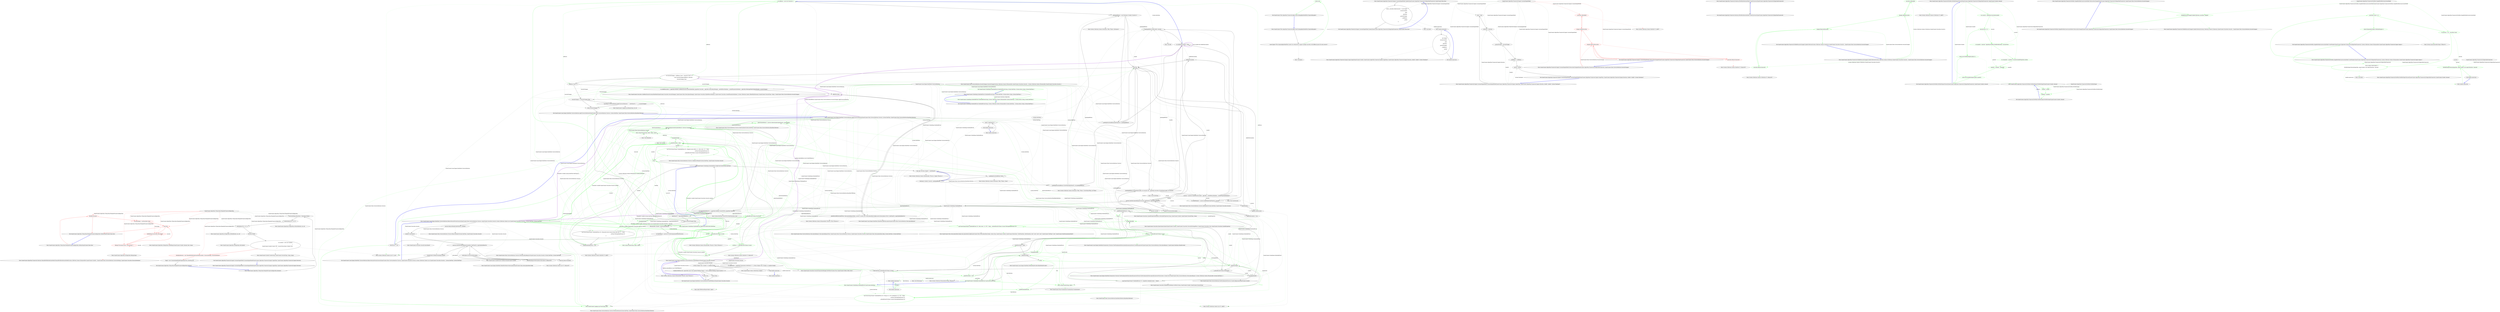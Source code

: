 digraph  {
n25 [label="QuantConnect.Algorithm.CSharp.BasicTemplateFrameworkAlgorithm", span=""];
n0 [label="Entry QuantConnect.Algorithm.CSharp.BasicTemplateFrameworkAlgorithm.Initialize()", span="34-34", cluster="QuantConnect.Algorithm.CSharp.BasicTemplateFrameworkAlgorithm.Initialize()"];
n1 [label="UniverseSettings.Resolution = Resolution.Minute", span="37-37", cluster="QuantConnect.Algorithm.CSharp.BasicTemplateFrameworkAlgorithm.Initialize()"];
n2 [label="SetStartDate(2013, 10, 07)", span="39-39", cluster="QuantConnect.Algorithm.CSharp.BasicTemplateFrameworkAlgorithm.Initialize()"];
n3 [label="SetEndDate(2013, 10, 11)", span="40-40", cluster="QuantConnect.Algorithm.CSharp.BasicTemplateFrameworkAlgorithm.Initialize()"];
n9 [label="Entry QuantConnect.Algorithm.QCAlgorithm.SetStartDate(int, int, int)", span="1093-1093", cluster="QuantConnect.Algorithm.QCAlgorithm.SetStartDate(int, int, int)"];
n4 [label="SetCash(100000)", span="41-41", cluster="QuantConnect.Algorithm.CSharp.BasicTemplateFrameworkAlgorithm.Initialize()"];
n10 [label="Entry QuantConnect.Algorithm.QCAlgorithm.SetEndDate(int, int, int)", span="1118-1118", cluster="QuantConnect.Algorithm.QCAlgorithm.SetEndDate(int, int, int)"];
n5 [label="var symbols = new List<Symbol>\r\n            {\r\n                QuantConnect.Symbol.Create(''SPY'', SecurityType.Equity, Market.USA)\r\n            }", span="47-50", cluster="QuantConnect.Algorithm.CSharp.BasicTemplateFrameworkAlgorithm.Initialize()"];
n11 [label="Entry QuantConnect.Algorithm.QCAlgorithm.SetCash(int)", span="1042-1042", cluster="QuantConnect.Algorithm.QCAlgorithm.SetCash(int)"];
n6 [label="PortfolioSelection = new ManualPortfolioSelectionModel(symbols, UniverseSettings, SecurityInitializer)", span="52-52", cluster="QuantConnect.Algorithm.CSharp.BasicTemplateFrameworkAlgorithm.Initialize()", color=red, community=0];
n12 [label="Entry System.Collections.Generic.List<T>.List()", span="0-0", cluster="System.Collections.Generic.List<T>.List()"];
n13 [label="Entry QuantConnect.Symbol.Create(string, QuantConnect.SecurityType, string, string)", span="45-45", cluster="QuantConnect.Symbol.Create(string, QuantConnect.SecurityType, string, string)"];
n7 [label="Signal = new ConstantSignalModel(SignalType.Price, Direction.Up)", span="53-53", cluster="QuantConnect.Algorithm.CSharp.BasicTemplateFrameworkAlgorithm.Initialize()"];
n14 [label="Entry QuantConnect.Algorithm.Framework.Selection.ManualPortfolioSelectionModel.ManualPortfolioSelectionModel(System.Collections.Generic.IEnumerable<QuantConnect.Symbol>, QuantConnect.Data.UniverseSelection.UniverseSettings, QuantConnect.Securities.ISecurityInitializer)", span="50-50", cluster="QuantConnect.Algorithm.Framework.Selection.ManualPortfolioSelectionModel.ManualPortfolioSelectionModel(System.Collections.Generic.IEnumerable<QuantConnect.Symbol>, QuantConnect.Data.UniverseSelection.UniverseSettings, QuantConnect.Securities.ISecurityInitializer)"];
n8 [label="Exit QuantConnect.Algorithm.CSharp.BasicTemplateFrameworkAlgorithm.Initialize()", span="34-34", cluster="QuantConnect.Algorithm.CSharp.BasicTemplateFrameworkAlgorithm.Initialize()"];
n15 [label="Entry QuantConnect.Algorithm.Framework.Signals.ConstantSignalModel.ConstantSignalModel(QuantConnect.Algorithm.Framework.Signals.SignalType, QuantConnect.Algorithm.Framework.Signals.Direction)", span="41-41", cluster="QuantConnect.Algorithm.Framework.Signals.ConstantSignalModel.ConstantSignalModel(QuantConnect.Algorithm.Framework.Signals.SignalType, QuantConnect.Algorithm.Framework.Signals.Direction)"];
n16 [label="Entry QuantConnect.Algorithm.CSharp.BasicTemplateFrameworkAlgorithm.OnData(QuantConnect.Data.Slice)", span="60-60", cluster="QuantConnect.Algorithm.CSharp.BasicTemplateFrameworkAlgorithm.OnData(QuantConnect.Data.Slice)"];
n17 [label="!Portfolio.Invested", span="62-62", cluster="QuantConnect.Algorithm.CSharp.BasicTemplateFrameworkAlgorithm.OnData(QuantConnect.Data.Slice)", color=red, community=0];
n18 [label="var percentage = 1m/Securities.Count", span="64-64", cluster="QuantConnect.Algorithm.CSharp.BasicTemplateFrameworkAlgorithm.OnData(QuantConnect.Data.Slice)", color=red, community=0];
n22 [label="Exit QuantConnect.Algorithm.CSharp.BasicTemplateFrameworkAlgorithm.OnData(QuantConnect.Data.Slice)", span="60-60", cluster="QuantConnect.Algorithm.CSharp.BasicTemplateFrameworkAlgorithm.OnData(QuantConnect.Data.Slice)"];
n19 [label=Securities, span="65-65", cluster="QuantConnect.Algorithm.CSharp.BasicTemplateFrameworkAlgorithm.OnData(QuantConnect.Data.Slice)", color=red, community=0];
n20 [label="SetHoldings(security.Key, percentage)", span="67-67", cluster="QuantConnect.Algorithm.CSharp.BasicTemplateFrameworkAlgorithm.OnData(QuantConnect.Data.Slice)", color=red, community=0];
n21 [label="Debug($''Purchased Stock: {security.Key}'')", span="68-68", cluster="QuantConnect.Algorithm.CSharp.BasicTemplateFrameworkAlgorithm.OnData(QuantConnect.Data.Slice)", color=red, community=0];
n23 [label="Entry QuantConnect.Algorithm.QCAlgorithm.SetHoldings(QuantConnect.Symbol, decimal, bool, string)", span="876-876", cluster="QuantConnect.Algorithm.QCAlgorithm.SetHoldings(QuantConnect.Symbol, decimal, bool, string)"];
n24 [label="Entry QuantConnect.Algorithm.QCAlgorithm.Debug(string)", span="1659-1659", cluster="QuantConnect.Algorithm.QCAlgorithm.Debug(string)"];
d20 [label="return null;", span="55-55", cluster="QuantConnect.Tests.Algorithm.Framework.Alphas.PairsTradingAlphaModelTests.ExpectedInsights()", color=green, community=0];
d19 [label="Assert.Ignore(''The CommonAlphaModelTests need to be refactored to support multiple securities with different prices for each security'')", span="54-54", cluster="QuantConnect.Tests.Algorithm.Framework.Alphas.PairsTradingAlphaModelTests.ExpectedInsights()"];
d21 [label="Exit QuantConnect.Tests.Algorithm.Framework.Alphas.PairsTradingAlphaModelTests.ExpectedInsights()", span="52-52", cluster="QuantConnect.Tests.Algorithm.Framework.Alphas.PairsTradingAlphaModelTests.ExpectedInsights()"];
d18 [label="Entry QuantConnect.Tests.Algorithm.Framework.Alphas.PairsTradingAlphaModelTests.ExpectedInsights()", span="52-52", cluster="QuantConnect.Tests.Algorithm.Framework.Alphas.PairsTradingAlphaModelTests.ExpectedInsights()"];
d22 [label="Entry Unk.Ignore", span="", cluster="Unk.Ignore"];
m0_1 [label="Exit QuantConnect.Algorithm.Framework.Signals.ConstantSignalModel.ConstantSignalModel(QuantConnect.Algorithm.Framework.Signals.SignalType, QuantConnect.Algorithm.Framework.Signals.Direction)", span="41-41", cluster="QuantConnect.Algorithm.Framework.Signals.ConstantSignalModel.ConstantSignalModel(QuantConnect.Algorithm.Framework.Signals.SignalType, QuantConnect.Algorithm.Framework.Signals.Direction)", file="ConstantSignalModel.cs"];
m0_9 [label="Entry QuantConnect.Algorithm.Framework.Signals.ConstantSignalModel.Update(QuantConnect.Algorithm.Framework.QCAlgorithmFramework, QuantConnect.Data.Slice)", span="69-69", cluster="QuantConnect.Algorithm.Framework.Signals.ConstantSignalModel.Update(QuantConnect.Algorithm.Framework.QCAlgorithmFramework, QuantConnect.Data.Slice)", file="ConstantSignalModel.cs"];
m0_10 [label="return _securities.Select(security => new Signal(\r\n                security.Symbol,\r\n                _type,\r\n                _direction,\r\n                _percentChange,\r\n                _confidence,\r\n                _period\r\n            ));", span="71-78", cluster="QuantConnect.Algorithm.Framework.Signals.ConstantSignalModel.Update(QuantConnect.Algorithm.Framework.QCAlgorithmFramework, QuantConnect.Data.Slice)", file="ConstantSignalModel.cs"];
m0_11 [label="Exit QuantConnect.Algorithm.Framework.Signals.ConstantSignalModel.Update(QuantConnect.Algorithm.Framework.QCAlgorithmFramework, QuantConnect.Data.Slice)", span="69-69", cluster="QuantConnect.Algorithm.Framework.Signals.ConstantSignalModel.Update(QuantConnect.Algorithm.Framework.QCAlgorithmFramework, QuantConnect.Data.Slice)", file="ConstantSignalModel.cs"];
m0_2 [label="Entry QuantConnect.Algorithm.Framework.Signals.ConstantSignalModel.ConstantSignalModel(QuantConnect.Algorithm.Framework.Signals.SignalType, QuantConnect.Algorithm.Framework.Signals.Direction, double?, double?, System.TimeSpan?)", span="54-54", cluster="QuantConnect.Algorithm.Framework.Signals.ConstantSignalModel.ConstantSignalModel(QuantConnect.Algorithm.Framework.Signals.SignalType, QuantConnect.Algorithm.Framework.Signals.Direction, double?, double?, System.TimeSpan?)", file="ConstantSignalModel.cs"];
m0_3 [label="_type = type", span="56-56", cluster="QuantConnect.Algorithm.Framework.Signals.ConstantSignalModel.ConstantSignalModel(QuantConnect.Algorithm.Framework.Signals.SignalType, QuantConnect.Algorithm.Framework.Signals.Direction, double?, double?, System.TimeSpan?)", file="ConstantSignalModel.cs"];
m0_4 [label="_direction = direction", span="57-57", cluster="QuantConnect.Algorithm.Framework.Signals.ConstantSignalModel.ConstantSignalModel(QuantConnect.Algorithm.Framework.Signals.SignalType, QuantConnect.Algorithm.Framework.Signals.Direction, double?, double?, System.TimeSpan?)", file="ConstantSignalModel.cs"];
m0_5 [label="_percentChange = percentChange", span="58-58", cluster="QuantConnect.Algorithm.Framework.Signals.ConstantSignalModel.ConstantSignalModel(QuantConnect.Algorithm.Framework.Signals.SignalType, QuantConnect.Algorithm.Framework.Signals.Direction, double?, double?, System.TimeSpan?)", file="ConstantSignalModel.cs"];
m0_6 [label="_confidence = confidence", span="59-59", cluster="QuantConnect.Algorithm.Framework.Signals.ConstantSignalModel.ConstantSignalModel(QuantConnect.Algorithm.Framework.Signals.SignalType, QuantConnect.Algorithm.Framework.Signals.Direction, double?, double?, System.TimeSpan?)", file="ConstantSignalModel.cs"];
m0_7 [label="_period = period", span="60-60", cluster="QuantConnect.Algorithm.Framework.Signals.ConstantSignalModel.ConstantSignalModel(QuantConnect.Algorithm.Framework.Signals.SignalType, QuantConnect.Algorithm.Framework.Signals.Direction, double?, double?, System.TimeSpan?)", file="ConstantSignalModel.cs"];
m0_8 [label="Exit QuantConnect.Algorithm.Framework.Signals.ConstantSignalModel.ConstantSignalModel(QuantConnect.Algorithm.Framework.Signals.SignalType, QuantConnect.Algorithm.Framework.Signals.Direction, double?, double?, System.TimeSpan?)", span="54-54", cluster="QuantConnect.Algorithm.Framework.Signals.ConstantSignalModel.ConstantSignalModel(QuantConnect.Algorithm.Framework.Signals.SignalType, QuantConnect.Algorithm.Framework.Signals.Direction, double?, double?, System.TimeSpan?)", file="ConstantSignalModel.cs"];
m0_24 [label="Entry System.Collections.Generic.HashSet<T>.Remove(T)", span="0-0", cluster="System.Collections.Generic.HashSet<T>.Remove(T)", file="ConstantSignalModel.cs"];
m0_12 [label="Entry Unk.Select", span="", cluster="Unk.Select", file="ConstantSignalModel.cs"];
m0_16 [label="Entry QuantConnect.Algorithm.Framework.Signals.Signal.Signal(QuantConnect.Symbol, QuantConnect.Algorithm.Framework.Signals.SignalType, QuantConnect.Algorithm.Framework.Signals.Direction, double?, double?, System.TimeSpan?)", span="63-63", cluster="QuantConnect.Algorithm.Framework.Signals.Signal.Signal(QuantConnect.Symbol, QuantConnect.Algorithm.Framework.Signals.SignalType, QuantConnect.Algorithm.Framework.Signals.Direction, double?, double?, System.TimeSpan?)", file="ConstantSignalModel.cs"];
m0_23 [label="Entry System.Collections.Generic.HashSet<T>.Add(T)", span="0-0", cluster="System.Collections.Generic.HashSet<T>.Add(T)", file="ConstantSignalModel.cs"];
m0_17 [label="Entry QuantConnect.Algorithm.Framework.Signals.ConstantSignalModel.OnSecuritiesChanged(QuantConnect.Algorithm.Framework.QCAlgorithmFramework, QuantConnect.Data.UniverseSelection.SecurityChanges)", span="86-86", cluster="QuantConnect.Algorithm.Framework.Signals.ConstantSignalModel.OnSecuritiesChanged(QuantConnect.Algorithm.Framework.QCAlgorithmFramework, QuantConnect.Data.UniverseSelection.SecurityChanges)", file="ConstantSignalModel.cs"];
m0_18 [label="changes.AddedSecurities", span="88-88", cluster="QuantConnect.Algorithm.Framework.Signals.ConstantSignalModel.OnSecuritiesChanged(QuantConnect.Algorithm.Framework.QCAlgorithmFramework, QuantConnect.Data.UniverseSelection.SecurityChanges)", color=red, community=0, file="ConstantSignalModel.cs"];
m0_20 [label="changes.RemovedSecurities", span="92-92", cluster="QuantConnect.Algorithm.Framework.Signals.ConstantSignalModel.OnSecuritiesChanged(QuantConnect.Algorithm.Framework.QCAlgorithmFramework, QuantConnect.Data.UniverseSelection.SecurityChanges)", color=red, community=0, file="ConstantSignalModel.cs"];
m0_19 [label="_securities.Add(added)", span="90-90", cluster="QuantConnect.Algorithm.Framework.Signals.ConstantSignalModel.OnSecuritiesChanged(QuantConnect.Algorithm.Framework.QCAlgorithmFramework, QuantConnect.Data.UniverseSelection.SecurityChanges)", color=red, community=0, file="ConstantSignalModel.cs"];
m0_21 [label="_securities.Remove(removed)", span="94-94", cluster="QuantConnect.Algorithm.Framework.Signals.ConstantSignalModel.OnSecuritiesChanged(QuantConnect.Algorithm.Framework.QCAlgorithmFramework, QuantConnect.Data.UniverseSelection.SecurityChanges)", color=red, community=0, file="ConstantSignalModel.cs"];
m0_22 [label="Exit QuantConnect.Algorithm.Framework.Signals.ConstantSignalModel.OnSecuritiesChanged(QuantConnect.Algorithm.Framework.QCAlgorithmFramework, QuantConnect.Data.UniverseSelection.SecurityChanges)", span="86-86", cluster="QuantConnect.Algorithm.Framework.Signals.ConstantSignalModel.OnSecuritiesChanged(QuantConnect.Algorithm.Framework.QCAlgorithmFramework, QuantConnect.Data.UniverseSelection.SecurityChanges)", file="ConstantSignalModel.cs"];
m0_13 [label="Entry lambda expression", span="71-78", cluster="lambda expression", file="ConstantSignalModel.cs"];
m0_14 [label="new Signal(\r\n                security.Symbol,\r\n                _type,\r\n                _direction,\r\n                _percentChange,\r\n                _confidence,\r\n                _period\r\n            )", span="71-78", cluster="lambda expression", file="ConstantSignalModel.cs"];
m0_15 [label="Exit lambda expression", span="71-78", cluster="lambda expression", file="ConstantSignalModel.cs"];
m0_25 [label="QuantConnect.Algorithm.Framework.Signals.ConstantSignalModel", span="", file="ConstantSignalModel.cs"];
m4_0 [label="Entry QuantConnect.Algorithm.Framework.Selection.IPortfolioSelectionModel.CreateUniverses(QuantConnect.Algorithm.Framework.QCAlgorithmFramework)", span="31-31", cluster="QuantConnect.Algorithm.Framework.Selection.IPortfolioSelectionModel.CreateUniverses(QuantConnect.Algorithm.Framework.QCAlgorithmFramework)", file="IPortfolioSelectionModel.cs"];
m4_1 [label="Exit QuantConnect.Algorithm.Framework.Selection.IPortfolioSelectionModel.CreateUniverses(QuantConnect.Algorithm.Framework.QCAlgorithmFramework)", span="31-31", cluster="QuantConnect.Algorithm.Framework.Selection.IPortfolioSelectionModel.CreateUniverses(QuantConnect.Algorithm.Framework.QCAlgorithmFramework)", file="IPortfolioSelectionModel.cs"];
m8_6 [label="Entry System.Collections.Generic.ICollection<T>.Add(T)", span="0-0", cluster="System.Collections.Generic.ICollection<T>.Add(T)", file="NotifiedSecurityChanged.cs"];
m8_7 [label="Entry System.Collections.Generic.ICollection<T>.Remove(T)", span="0-0", cluster="System.Collections.Generic.ICollection<T>.Remove(T)", file="NotifiedSecurityChanged.cs"];
m8_0 [label="Entry QuantConnect.Algorithm.Framework.NotifiedSecurityChanged.UpdateCollection(System.Collections.Generic.ICollection<QuantConnect.Securities.Security>, QuantConnect.Data.UniverseSelection.SecurityChanges)", span="31-31", cluster="QuantConnect.Algorithm.Framework.NotifiedSecurityChanged.UpdateCollection(System.Collections.Generic.ICollection<QuantConnect.Securities.Security>, QuantConnect.Data.UniverseSelection.SecurityChanges)", file="NotifiedSecurityChanged.cs"];
m8_1 [label="changes.AddedSecurities", span="33-33", cluster="QuantConnect.Algorithm.Framework.NotifiedSecurityChanged.UpdateCollection(System.Collections.Generic.ICollection<QuantConnect.Securities.Security>, QuantConnect.Data.UniverseSelection.SecurityChanges)", color=green, community=0, file="NotifiedSecurityChanged.cs"];
m8_2 [label="securities.Add(added)", span="35-35", cluster="QuantConnect.Algorithm.Framework.NotifiedSecurityChanged.UpdateCollection(System.Collections.Generic.ICollection<QuantConnect.Securities.Security>, QuantConnect.Data.UniverseSelection.SecurityChanges)", color=green, community=0, file="NotifiedSecurityChanged.cs"];
m8_3 [label="changes.RemovedSecurities", span="37-37", cluster="QuantConnect.Algorithm.Framework.NotifiedSecurityChanged.UpdateCollection(System.Collections.Generic.ICollection<QuantConnect.Securities.Security>, QuantConnect.Data.UniverseSelection.SecurityChanges)", color=green, community=0, file="NotifiedSecurityChanged.cs"];
m8_4 [label="securities.Remove(removed)", span="39-39", cluster="QuantConnect.Algorithm.Framework.NotifiedSecurityChanged.UpdateCollection(System.Collections.Generic.ICollection<QuantConnect.Securities.Security>, QuantConnect.Data.UniverseSelection.SecurityChanges)", color=green, community=0, file="NotifiedSecurityChanged.cs"];
m8_5 [label="Exit QuantConnect.Algorithm.Framework.NotifiedSecurityChanged.UpdateCollection(System.Collections.Generic.ICollection<QuantConnect.Securities.Security>, QuantConnect.Data.UniverseSelection.SecurityChanges)", span="31-31", cluster="QuantConnect.Algorithm.Framework.NotifiedSecurityChanged.UpdateCollection(System.Collections.Generic.ICollection<QuantConnect.Securities.Security>, QuantConnect.Data.UniverseSelection.SecurityChanges)", file="NotifiedSecurityChanged.cs"];
m10_4 [label="Entry QuantConnect.Algorithm.Framework.Portfolio.PortfolioTarget.Percent(QuantConnect.Algorithm.Framework.QCAlgorithmFramework, QuantConnect.Symbol, decimal)", span="52-52", cluster="QuantConnect.Algorithm.Framework.Portfolio.PortfolioTarget.Percent(QuantConnect.Algorithm.Framework.QCAlgorithmFramework, QuantConnect.Symbol, decimal)", file="PortfolioTarget.cs"];
m10_5 [label="var security = algorithm.Securities[symbol]", span="54-54", cluster="QuantConnect.Algorithm.Framework.Portfolio.PortfolioTarget.Percent(QuantConnect.Algorithm.Framework.QCAlgorithmFramework, QuantConnect.Symbol, decimal)", color=green, community=0, file="PortfolioTarget.cs"];
m10_6 [label="security.Price == 0", span="55-55", cluster="QuantConnect.Algorithm.Framework.Portfolio.PortfolioTarget.Percent(QuantConnect.Algorithm.Framework.QCAlgorithmFramework, QuantConnect.Symbol, decimal)", color=green, community=0, file="PortfolioTarget.cs"];
m10_8 [label="var quantity = percent * algorithm.Portfolio.TotalPortfolioValue / security.Price", span="60-60", cluster="QuantConnect.Algorithm.Framework.Portfolio.PortfolioTarget.Percent(QuantConnect.Algorithm.Framework.QCAlgorithmFramework, QuantConnect.Symbol, decimal)", color=green, community=0, file="PortfolioTarget.cs"];
m10_9 [label="var remainder = quantity % security.SymbolProperties.LotSize", span="63-63", cluster="QuantConnect.Algorithm.Framework.Portfolio.PortfolioTarget.Percent(QuantConnect.Algorithm.Framework.QCAlgorithmFramework, QuantConnect.Symbol, decimal)", color=green, community=0, file="PortfolioTarget.cs"];
m10_7 [label="return new PortfolioTarget(symbol, 0);", span="57-57", cluster="QuantConnect.Algorithm.Framework.Portfolio.PortfolioTarget.Percent(QuantConnect.Algorithm.Framework.QCAlgorithmFramework, QuantConnect.Symbol, decimal)", color=green, community=0, file="PortfolioTarget.cs"];
m10_10 [label="quantity = quantity - remainder", span="64-64", cluster="QuantConnect.Algorithm.Framework.Portfolio.PortfolioTarget.Percent(QuantConnect.Algorithm.Framework.QCAlgorithmFramework, QuantConnect.Symbol, decimal)", color=green, community=0, file="PortfolioTarget.cs"];
m10_11 [label="return new PortfolioTarget(symbol, quantity);", span="66-66", cluster="QuantConnect.Algorithm.Framework.Portfolio.PortfolioTarget.Percent(QuantConnect.Algorithm.Framework.QCAlgorithmFramework, QuantConnect.Symbol, decimal)", color=green, community=0, file="PortfolioTarget.cs"];
m10_12 [label="Exit QuantConnect.Algorithm.Framework.Portfolio.PortfolioTarget.Percent(QuantConnect.Algorithm.Framework.QCAlgorithmFramework, QuantConnect.Symbol, decimal)", span="52-52", cluster="QuantConnect.Algorithm.Framework.Portfolio.PortfolioTarget.Percent(QuantConnect.Algorithm.Framework.QCAlgorithmFramework, QuantConnect.Symbol, decimal)", file="PortfolioTarget.cs"];
m10_0 [label="Entry QuantConnect.Algorithm.Framework.Portfolio.PortfolioTarget.PortfolioTarget(QuantConnect.Symbol, decimal)", span="38-38", cluster="QuantConnect.Algorithm.Framework.Portfolio.PortfolioTarget.PortfolioTarget(QuantConnect.Symbol, decimal)", file="PortfolioTarget.cs"];
m10_1 [label="Symbol = symbol", span="40-40", cluster="QuantConnect.Algorithm.Framework.Portfolio.PortfolioTarget.PortfolioTarget(QuantConnect.Symbol, decimal)", color=green, community=0, file="PortfolioTarget.cs"];
m10_2 [label="Quantity = quantity", span="41-41", cluster="QuantConnect.Algorithm.Framework.Portfolio.PortfolioTarget.PortfolioTarget(QuantConnect.Symbol, decimal)", color=green, community=0, file="PortfolioTarget.cs"];
m10_3 [label="Exit QuantConnect.Algorithm.Framework.Portfolio.PortfolioTarget.PortfolioTarget(QuantConnect.Symbol, decimal)", span="38-38", cluster="QuantConnect.Algorithm.Framework.Portfolio.PortfolioTarget.PortfolioTarget(QuantConnect.Symbol, decimal)", file="PortfolioTarget.cs"];
m10_13 [label="QuantConnect.Algorithm.Framework.Portfolio.PortfolioTarget", span="", file="PortfolioTarget.cs"];
m11_89 [label="Entry QuantConnect.Data.UniverseSelection.SubscriptionRequest.SubscriptionRequest(bool, QuantConnect.Data.UniverseSelection.Universe, QuantConnect.Securities.Security, QuantConnect.Data.SubscriptionDataConfig, System.DateTime, System.DateTime)", span="94-94", cluster="QuantConnect.Data.UniverseSelection.SubscriptionRequest.SubscriptionRequest(bool, QuantConnect.Data.UniverseSelection.Universe, QuantConnect.Securities.Security, QuantConnect.Data.SubscriptionDataConfig, System.DateTime, System.DateTime)", file="QCAlgorithmFramework.cs"];
m11_110 [label="Entry System.Collections.Generic.Dictionary<TKey, TValue>.TryGetValue(TKey, out TValue)", span="0-0", cluster="System.Collections.Generic.Dictionary<TKey, TValue>.TryGetValue(TKey, out TValue)", file="QCAlgorithmFramework.cs"];
m11_86 [label="Entry QuantConnect.Securities.MarketHoursDatabase.GetEntry(string, QuantConnect.Symbol, QuantConnect.SecurityType)", span="202-202", cluster="QuantConnect.Securities.MarketHoursDatabase.GetEntry(string, QuantConnect.Symbol, QuantConnect.SecurityType)", file="QCAlgorithmFramework.cs"];
m11_0 [label="Entry QuantConnect.Scheduling.ScheduledEvent.ScheduledEvent(string, System.DateTime, System.Action<string, System.DateTime>)", span="88-88", cluster="QuantConnect.Scheduling.ScheduledEvent.ScheduledEvent(string, System.DateTime, System.Action<string, System.DateTime>)", file="QCAlgorithmFramework.cs"];
m11_1 [label="Exit QuantConnect.Scheduling.ScheduledEvent.ScheduledEvent(string, System.DateTime, System.Action<string, System.DateTime>)", span="88-88", cluster="QuantConnect.Scheduling.ScheduledEvent.ScheduledEvent(string, System.DateTime, System.Action<string, System.DateTime>)", color=green, community=0, file="QCAlgorithmFramework.cs"];
m11_2 [label="Entry QuantConnect.Scheduling.ScheduledEvent.ScheduledEvent(string, System.Collections.Generic.IEnumerable<System.DateTime>, System.Action<string, System.DateTime>)", span="99-99", cluster="QuantConnect.Scheduling.ScheduledEvent.ScheduledEvent(string, System.Collections.Generic.IEnumerable<System.DateTime>, System.Action<string, System.DateTime>)", color=green, community=0, file="QCAlgorithmFramework.cs"];
m11_3 [label="Exit QuantConnect.Scheduling.ScheduledEvent.ScheduledEvent(string, System.Collections.Generic.IEnumerable<System.DateTime>, System.Action<string, System.DateTime>)", span="99-99", cluster="QuantConnect.Scheduling.ScheduledEvent.ScheduledEvent(string, System.Collections.Generic.IEnumerable<System.DateTime>, System.Action<string, System.DateTime>)", file="QCAlgorithmFramework.cs"];
m11_11 [label="selectSymbolsResult = universe.SelectSymbols(dateTimeUtc, universeData)", span="75-75", cluster="QuantConnect.Lean.Engine.DataFeeds.UniverseSelection.ApplyUniverseSelection(QuantConnect.Data.UniverseSelection.Universe, System.DateTime, QuantConnect.Data.UniverseSelection.BaseDataCollection)", file="QCAlgorithmFramework.cs", color=green, community=0];
m11_36 [label="var additions = new List<Security>()", span="161-161", cluster="QuantConnect.Lean.Engine.DataFeeds.UniverseSelection.ApplyUniverseSelection(QuantConnect.Data.UniverseSelection.Universe, System.DateTime, QuantConnect.Data.UniverseSelection.BaseDataCollection)", file="QCAlgorithmFramework.cs", color=green, community=0];
m11_54 [label="pendingAdditions = new Dictionary<Symbol, Security>()", span="210-210", cluster="QuantConnect.Lean.Engine.DataFeeds.UniverseSelection.ApplyUniverseSelection(QuantConnect.Data.UniverseSelection.Universe, System.DateTime, QuantConnect.Data.UniverseSelection.BaseDataCollection)", file="QCAlgorithmFramework.cs"];
m11_60 [label="pendingAdditions.Add(symbol, security)", span="222-222", cluster="QuantConnect.Lean.Engine.DataFeeds.UniverseSelection.ApplyUniverseSelection(QuantConnect.Data.UniverseSelection.Universe, System.DateTime, QuantConnect.Data.UniverseSelection.BaseDataCollection)", file="QCAlgorithmFramework.cs"];
m11_55 [label="_pendingSecurityAdditions[dateTimeUtc] = pendingAdditions", span="211-211", cluster="QuantConnect.Lean.Engine.DataFeeds.UniverseSelection.ApplyUniverseSelection(QuantConnect.Data.UniverseSelection.Universe, System.DateTime, QuantConnect.Data.UniverseSelection.BaseDataCollection)", file="QCAlgorithmFramework.cs"];
m11_56 [label=selections, span="215-215", cluster="QuantConnect.Lean.Engine.DataFeeds.UniverseSelection.ApplyUniverseSelection(QuantConnect.Data.UniverseSelection.Universe, System.DateTime, QuantConnect.Data.UniverseSelection.BaseDataCollection)", file="QCAlgorithmFramework.cs"];
m11_57 [label="Security security", span="218-218", cluster="QuantConnect.Lean.Engine.DataFeeds.UniverseSelection.ApplyUniverseSelection(QuantConnect.Data.UniverseSelection.Universe, System.DateTime, QuantConnect.Data.UniverseSelection.BaseDataCollection)", file="QCAlgorithmFramework.cs"];
m11_58 [label="!pendingAdditions.TryGetValue(symbol, out security) && !_algorithm.Securities.TryGetValue(symbol, out security)", span="219-219", cluster="QuantConnect.Lean.Engine.DataFeeds.UniverseSelection.ApplyUniverseSelection(QuantConnect.Data.UniverseSelection.Universe, System.DateTime, QuantConnect.Data.UniverseSelection.BaseDataCollection)", file="QCAlgorithmFramework.cs"];
m11_59 [label="security = universe.CreateSecurity(symbol, _algorithm, _marketHoursDatabase, _symbolPropertiesDatabase)", span="221-221", cluster="QuantConnect.Lean.Engine.DataFeeds.UniverseSelection.ApplyUniverseSelection(QuantConnect.Data.UniverseSelection.Universe, System.DateTime, QuantConnect.Data.UniverseSelection.BaseDataCollection)", file="QCAlgorithmFramework.cs"];
m11_61 [label="var addedSubscription = false", span="225-225", cluster="QuantConnect.Lean.Engine.DataFeeds.UniverseSelection.ApplyUniverseSelection(QuantConnect.Data.UniverseSelection.Universe, System.DateTime, QuantConnect.Data.UniverseSelection.BaseDataCollection)", file="QCAlgorithmFramework.cs"];
m11_119 [label="Entry QuantConnect.Securities.CashBook.EnsureCurrencyDataFeeds(QuantConnect.Securities.SecurityManager, QuantConnect.Data.SubscriptionManager, QuantConnect.Securities.MarketHoursDatabase, QuantConnect.Securities.SymbolPropertiesDatabase, System.Collections.Generic.IReadOnlyDictionary<QuantConnect.SecurityType, string>, QuantConnect.Data.UniverseSelection.SecurityChanges)", span="79-79", cluster="QuantConnect.Securities.CashBook.EnsureCurrencyDataFeeds(QuantConnect.Securities.SecurityManager, QuantConnect.Data.SubscriptionManager, QuantConnect.Securities.MarketHoursDatabase, QuantConnect.Securities.SymbolPropertiesDatabase, System.Collections.Generic.IReadOnlyDictionary<QuantConnect.SecurityType, string>, QuantConnect.Data.UniverseSelection.SecurityChanges)", file="QCAlgorithmFramework.cs"];
m11_50 [label="keys.Any() && keys.Single() != dateTimeUtc", span="200-200", cluster="QuantConnect.Lean.Engine.DataFeeds.UniverseSelection.ApplyUniverseSelection(QuantConnect.Data.UniverseSelection.Universe, System.DateTime, QuantConnect.Data.UniverseSelection.BaseDataCollection)", file="QCAlgorithmFramework.cs"];
m11_51 [label="_pendingSecurityAdditions.Clear()", span="203-203", cluster="QuantConnect.Lean.Engine.DataFeeds.UniverseSelection.ApplyUniverseSelection(QuantConnect.Data.UniverseSelection.Universe, System.DateTime, QuantConnect.Data.UniverseSelection.BaseDataCollection)", file="QCAlgorithmFramework.cs"];
m11_52 [label="Dictionary<Symbol, Security> pendingAdditions", span="206-206", cluster="QuantConnect.Lean.Engine.DataFeeds.UniverseSelection.ApplyUniverseSelection(QuantConnect.Data.UniverseSelection.Universe, System.DateTime, QuantConnect.Data.UniverseSelection.BaseDataCollection)", file="QCAlgorithmFramework.cs"];
m11_118 [label="Entry QuantConnect.Data.UniverseSelection.SecurityChanges.SecurityChanges(System.Collections.Generic.IEnumerable<QuantConnect.Securities.Security>, System.Collections.Generic.IEnumerable<QuantConnect.Securities.Security>)", span="63-63", cluster="QuantConnect.Data.UniverseSelection.SecurityChanges.SecurityChanges(System.Collections.Generic.IEnumerable<QuantConnect.Securities.Security>, System.Collections.Generic.IEnumerable<QuantConnect.Securities.Security>)", file="QCAlgorithmFramework.cs"];
m11_81 [label="Entry object.ReferenceEquals(object, object)", span="0-0", cluster="object.ReferenceEquals(object, object)", file="QCAlgorithmFramework.cs"];
m11_101 [label="Entry QuantConnect.Lean.Engine.DataFeeds.UniverseSelection.IsSafeToRemove(QuantConnect.Securities.Security)", span="303-303", cluster="QuantConnect.Lean.Engine.DataFeeds.UniverseSelection.IsSafeToRemove(QuantConnect.Securities.Security)", file="QCAlgorithmFramework.cs"];
m11_141 [label="var openOrders = _algorithm.Transactions.GetOrders(x => x.Status.IsOpen() && x.Symbol == member.Symbol)", span="306-306", cluster="QuantConnect.Lean.Engine.DataFeeds.UniverseSelection.IsSafeToRemove(QuantConnect.Securities.Security)", file="QCAlgorithmFramework.cs"];
m11_142 [label="!member.HoldStock && !openOrders.Any() && (member.Holdings.Target == null || member.Holdings.Target.Quantity == 0)", span="307-307", cluster="QuantConnect.Lean.Engine.DataFeeds.UniverseSelection.IsSafeToRemove(QuantConnect.Securities.Security)", file="QCAlgorithmFramework.cs"];
m11_143 [label="return true;", span="309-309", cluster="QuantConnect.Lean.Engine.DataFeeds.UniverseSelection.IsSafeToRemove(QuantConnect.Securities.Security)", file="QCAlgorithmFramework.cs"];
m11_144 [label="return false;", span="312-312", cluster="QuantConnect.Lean.Engine.DataFeeds.UniverseSelection.IsSafeToRemove(QuantConnect.Securities.Security)", file="QCAlgorithmFramework.cs"];
m11_145 [label="Exit QuantConnect.Lean.Engine.DataFeeds.UniverseSelection.IsSafeToRemove(QuantConnect.Securities.Security)", span="303-303", cluster="QuantConnect.Lean.Engine.DataFeeds.UniverseSelection.IsSafeToRemove(QuantConnect.Securities.Security)", file="QCAlgorithmFramework.cs"];
m11_106 [label="Entry System.Collections.Generic.HashSet<T>.Add(T)", span="0-0", cluster="System.Collections.Generic.HashSet<T>.Add(T)", file="QCAlgorithmFramework.cs"];
m11_112 [label="Entry Unk.TryGetValue", span="", cluster="Unk.TryGetValue", file="QCAlgorithmFramework.cs"];
m11_122 [label="Entry lambda expression", span="85-85", cluster="lambda expression", file="QCAlgorithmFramework.cs"];
m11_125 [label="Entry lambda expression", span="115-115", cluster="lambda expression", file="QCAlgorithmFramework.cs"];
m11_126 [label="d.Symbol", span="115-115", cluster="lambda expression", color=green, community=0, file="QCAlgorithmFramework.cs"];
m11_127 [label="Exit lambda expression", span="115-115", cluster="lambda expression", file="QCAlgorithmFramework.cs"];
m11_123 [label="new[] { dateTimeUtc }", span="85-85", cluster="lambda expression", file="QCAlgorithmFramework.cs"];
m11_148 [label="x.Status.IsOpen() && x.Symbol == member.Symbol", span="306-306", cluster="lambda expression", file="QCAlgorithmFramework.cs"];
m11_147 [label="Entry lambda expression", span="306-306", cluster="lambda expression", file="QCAlgorithmFramework.cs"];
m11_124 [label="Exit lambda expression", span="85-85", cluster="lambda expression", file="QCAlgorithmFramework.cs"];
m11_149 [label="Exit lambda expression", span="306-306", cluster="lambda expression", file="QCAlgorithmFramework.cs"];
m11_138 [label="Entry System.Collections.Generic.List<T>.Remove(T)", span="0-0", cluster="System.Collections.Generic.List<T>.Remove(T)", file="QCAlgorithmFramework.cs"];
m11_108 [label="Entry System.Collections.Generic.IEnumerable<TSource>.Single<TSource>()", span="0-0", cluster="System.Collections.Generic.IEnumerable<TSource>.Single<TSource>()", file="QCAlgorithmFramework.cs"];
m11_105 [label="Entry QuantConnect.Data.UniverseSelection.Universe.CanRemoveMember(System.DateTime, QuantConnect.Securities.Security)", span="119-119", cluster="QuantConnect.Data.UniverseSelection.Universe.CanRemoveMember(System.DateTime, QuantConnect.Securities.Security)", file="QCAlgorithmFramework.cs"];
m11_53 [label="!_pendingSecurityAdditions.TryGetValue(dateTimeUtc, out pendingAdditions)", span="207-207", cluster="QuantConnect.Lean.Engine.DataFeeds.UniverseSelection.ApplyUniverseSelection(QuantConnect.Data.UniverseSelection.Universe, System.DateTime, QuantConnect.Data.UniverseSelection.BaseDataCollection)", file="QCAlgorithmFramework.cs"];
m11_136 [label="Entry QuantConnect.Data.UniverseSelection.Universe.RemoveMember(System.DateTime, QuantConnect.Securities.Security)", span="237-237", cluster="QuantConnect.Data.UniverseSelection.Universe.RemoveMember(System.DateTime, QuantConnect.Securities.Security)", file="QCAlgorithmFramework.cs"];
m11_33 [label="ReferenceEquals(selectSymbolsResult, Universe.Unchanged)", span="153-153", cluster="QuantConnect.Lean.Engine.DataFeeds.UniverseSelection.ApplyUniverseSelection(QuantConnect.Data.UniverseSelection.Universe, System.DateTime, QuantConnect.Data.UniverseSelection.BaseDataCollection)", file="QCAlgorithmFramework.cs", color=green, community=0];
m11_103 [label="Entry System.Collections.Generic.HashSet<T>.Remove(T)", span="0-0", cluster="System.Collections.Generic.HashSet<T>.Remove(T)", file="QCAlgorithmFramework.cs"];
m11_95 [label="Entry System.Collections.IEnumerable.OfType<TResult>()", span="0-0", cluster="System.Collections.IEnumerable.OfType<TResult>()", file="QCAlgorithmFramework.cs"];
m11_85 [label="Entry QuantConnect.Data.UniverseSelection.FineFundamentalUniverse.CreateConfiguration(QuantConnect.Symbol)", span="82-82", cluster="QuantConnect.Data.UniverseSelection.FineFundamentalUniverse.CreateConfiguration(QuantConnect.Symbol)", file="QCAlgorithmFramework.cs"];
m11_115 [label="Entry QuantConnect.Data.UniverseSelection.Universe.GetSubscriptionRequests(QuantConnect.Securities.Security, System.DateTime, System.DateTime)", span="188-188", cluster="QuantConnect.Data.UniverseSelection.Universe.GetSubscriptionRequests(QuantConnect.Securities.Security, System.DateTime, System.DateTime)", file="QCAlgorithmFramework.cs"];
m11_117 [label="Entry QuantConnect.Data.UniverseSelection.Universe.AddMember(System.DateTime, QuantConnect.Securities.Security)", span="219-219", cluster="QuantConnect.Data.UniverseSelection.Universe.AddMember(System.DateTime, QuantConnect.Securities.Security)", file="QCAlgorithmFramework.cs"];
m11_87 [label="Entry QuantConnect.Securities.SymbolPropertiesDatabase.GetSymbolProperties(string, QuantConnect.Symbol, QuantConnect.SecurityType, string)", span="72-72", cluster="QuantConnect.Securities.SymbolPropertiesDatabase.GetSymbolProperties(string, QuantConnect.Symbol, QuantConnect.SecurityType, string)", file="QCAlgorithmFramework.cs"];
m11_62 [label="universe.GetSubscriptionRequests(security, dateTimeUtc, algorithmEndDateUtc)", span="227-227", cluster="QuantConnect.Lean.Engine.DataFeeds.UniverseSelection.ApplyUniverseSelection(QuantConnect.Data.UniverseSelection.Universe, System.DateTime, QuantConnect.Data.UniverseSelection.BaseDataCollection)", file="QCAlgorithmFramework.cs"];
m11_140 [label="Entry QuantConnect.SymbolCache.TryRemove(QuantConnect.Symbol)", span="92-92", cluster="QuantConnect.SymbolCache.TryRemove(QuantConnect.Symbol)", file="QCAlgorithmFramework.cs"];
m11_4 [label="Entry QuantConnect.Lean.Engine.DataFeeds.UniverseSelection.ApplyUniverseSelection(QuantConnect.Data.UniverseSelection.Universe, System.DateTime, QuantConnect.Data.UniverseSelection.BaseDataCollection)", span="60-60", cluster="QuantConnect.Lean.Engine.DataFeeds.UniverseSelection.ApplyUniverseSelection(QuantConnect.Data.UniverseSelection.Universe, System.DateTime, QuantConnect.Data.UniverseSelection.BaseDataCollection)", file="QCAlgorithmFramework.cs"];
m11_5 [label="var algorithmEndDateUtc = _algorithm.EndDate.ConvertToUtc(_algorithm.TimeZone)", span="62-62", cluster="QuantConnect.Lean.Engine.DataFeeds.UniverseSelection.ApplyUniverseSelection(QuantConnect.Data.UniverseSelection.Universe, System.DateTime, QuantConnect.Data.UniverseSelection.BaseDataCollection)", file="QCAlgorithmFramework.cs"];
m11_6 [label="dateTimeUtc > algorithmEndDateUtc", span="63-63", cluster="QuantConnect.Lean.Engine.DataFeeds.UniverseSelection.ApplyUniverseSelection(QuantConnect.Data.UniverseSelection.Universe, System.DateTime, QuantConnect.Data.UniverseSelection.BaseDataCollection)", file="QCAlgorithmFramework.cs"];
m11_7 [label="return SecurityChanges.None;", span="65-65", cluster="QuantConnect.Lean.Engine.DataFeeds.UniverseSelection.ApplyUniverseSelection(QuantConnect.Data.UniverseSelection.Universe, System.DateTime, QuantConnect.Data.UniverseSelection.BaseDataCollection)", file="QCAlgorithmFramework.cs"];
m11_8 [label="IEnumerable<Symbol> selectSymbolsResult", span="68-68", cluster="QuantConnect.Lean.Engine.DataFeeds.UniverseSelection.ApplyUniverseSelection(QuantConnect.Data.UniverseSelection.Universe, System.DateTime, QuantConnect.Data.UniverseSelection.BaseDataCollection)", file="QCAlgorithmFramework.cs"];
m11_9 [label="var fineFiltered = universe as FineFundamentalFilteredUniverse", span="71-71", cluster="QuantConnect.Lean.Engine.DataFeeds.UniverseSelection.ApplyUniverseSelection(QuantConnect.Data.UniverseSelection.Universe, System.DateTime, QuantConnect.Data.UniverseSelection.BaseDataCollection)", file="QCAlgorithmFramework.cs"];
m11_10 [label="fineFiltered != null", span="72-72", cluster="QuantConnect.Lean.Engine.DataFeeds.UniverseSelection.ApplyUniverseSelection(QuantConnect.Data.UniverseSelection.Universe, System.DateTime, QuantConnect.Data.UniverseSelection.BaseDataCollection)", file="QCAlgorithmFramework.cs"];
m11_18 [label="Log.Trace(string.Format(''ScheduledEvent.{0}: Completed scheduled events.'', Name))", span="142-142", cluster="QuantConnect.Scheduling.ScheduledEvent.Scan(System.DateTime)", file="QCAlgorithmFramework.cs"];
m11_12 [label="Entry QuantConnect.Scheduling.ScheduledEvent.Scan(System.DateTime)", span="126-126", cluster="QuantConnect.Scheduling.ScheduledEvent.Scan(System.DateTime)", color=green, community=0, file="QCAlgorithmFramework.cs"];
m11_15 [label=_needsMoveNext, span="135-135", cluster="QuantConnect.Scheduling.ScheduledEvent.Scan(System.DateTime)", file="QCAlgorithmFramework.cs"];
m11_35 [label="Entry string.Format(string, object, object, object)", span="0-0", cluster="string.Format(string, object, object, object)", color=green, community=0, file="QCAlgorithmFramework.cs"];
m11_22 [label="Log.Trace(string.Format(''ScheduledEvent.{0}: Next event: {1} UTC'', Name, _orderedEventUtcTimes.Current.ToString(DateFormat.UI)))", span="149-149", cluster="QuantConnect.Scheduling.ScheduledEvent.Scan(System.DateTime)", color=green, community=0, file="QCAlgorithmFramework.cs"];
m11_17 [label=IsLoggingEnabled, span="140-140", cluster="QuantConnect.Scheduling.ScheduledEvent.Scan(System.DateTime)", file="QCAlgorithmFramework.cs"];
m11_21 [label=IsLoggingEnabled, span="147-147", cluster="QuantConnect.Scheduling.ScheduledEvent.Scan(System.DateTime)", color=green, community=0, file="QCAlgorithmFramework.cs"];
m11_23 [label="utcTime >= _orderedEventUtcTimes.Current", span="154-154", cluster="QuantConnect.Scheduling.ScheduledEvent.Scan(System.DateTime)", color=green, community=0, file="QCAlgorithmFramework.cs"];
m11_27 [label="_needsMoveNext = true", span="165-165", cluster="QuantConnect.Scheduling.ScheduledEvent.Scan(System.DateTime)", color=green, community=0, file="QCAlgorithmFramework.cs"];
m11_26 [label="OnEventFired(_orderedEventUtcTimes.Current)", span="164-164", cluster="QuantConnect.Scheduling.ScheduledEvent.Scan(System.DateTime)", file="QCAlgorithmFramework.cs"];
m11_28 [label="_needsMoveNext = false", span="170-170", cluster="QuantConnect.Scheduling.ScheduledEvent.Scan(System.DateTime)", file="QCAlgorithmFramework.cs"];
m11_30 [label="Exit QuantConnect.Scheduling.ScheduledEvent.Scan(System.DateTime)", span="126-126", cluster="QuantConnect.Scheduling.ScheduledEvent.Scan(System.DateTime)", color=green, community=0, file="QCAlgorithmFramework.cs"];
m11_31 [label="Entry string.Format(string, object)", span="0-0", cluster="string.Format(string, object)", color=green, community=0, file="QCAlgorithmFramework.cs"];
m11_29 [label=_needsMoveNext, span="176-176", cluster="QuantConnect.Scheduling.ScheduledEvent.Scan(System.DateTime)", file="QCAlgorithmFramework.cs"];
m11_32 [label="Entry QuantConnect.Logging.Log.Trace(string, bool)", span="106-106", cluster="QuantConnect.Logging.Log.Trace(string, bool)", color=green, community=0, file="QCAlgorithmFramework.cs"];
m11_40 [label="_orderedEventUtcTimes.MoveNext()", span="188-188", cluster="QuantConnect.Scheduling.ScheduledEvent.SkipEventsUntil(System.DateTime)", color=green, community=0, file="QCAlgorithmFramework.cs"];
m11_37 [label="Entry QuantConnect.Scheduling.ScheduledEvent.SkipEventsUntil(System.DateTime)", span="183-183", cluster="QuantConnect.Scheduling.ScheduledEvent.SkipEventsUntil(System.DateTime)", color=green, community=0, file="QCAlgorithmFramework.cs"];
m11_38 [label="utcTime < _orderedEventUtcTimes.Current", span="186-186", cluster="QuantConnect.Scheduling.ScheduledEvent.SkipEventsUntil(System.DateTime)", color=green, community=0, file="QCAlgorithmFramework.cs"];
m11_39 [label="return;", span="186-186", cluster="QuantConnect.Scheduling.ScheduledEvent.SkipEventsUntil(System.DateTime)", color=green, community=0, file="QCAlgorithmFramework.cs"];
m11_41 [label="utcTime <= _orderedEventUtcTimes.Current", span="191-191", cluster="QuantConnect.Scheduling.ScheduledEvent.SkipEventsUntil(System.DateTime)", color=green, community=0, file="QCAlgorithmFramework.cs"];
m11_42 [label="_needsMoveNext = false", span="194-194", cluster="QuantConnect.Scheduling.ScheduledEvent.SkipEventsUntil(System.DateTime)", color=green, community=0, file="QCAlgorithmFramework.cs"];
m11_44 [label="Log.Trace(string.Format(''ScheduledEvent.{0}: Skipped events before {1}. Next event: {2}'', Name,\r\n                            utcTime.ToString(DateFormat.UI),\r\n                            _orderedEventUtcTimes.Current.ToString(DateFormat.UI)\r\n                            ))", span="198-201", cluster="QuantConnect.Scheduling.ScheduledEvent.SkipEventsUntil(System.DateTime)", color=green, community=0, file="QCAlgorithmFramework.cs"];
m11_47 [label="Log.Trace(string.Format(''ScheduledEvent.{0}: Exhausted event stream during skip until {1}'', Name,\r\n                    utcTime.ToString(DateFormat.UI)\r\n                    ))", span="208-210", cluster="QuantConnect.Scheduling.ScheduledEvent.SkipEventsUntil(System.DateTime)", file="QCAlgorithmFramework.cs"];
m11_43 [label=IsLoggingEnabled, span="196-196", cluster="QuantConnect.Scheduling.ScheduledEvent.SkipEventsUntil(System.DateTime)", color=green, community=0, file="QCAlgorithmFramework.cs"];
m11_48 [label="_endOfScheduledEvents = true", span="212-212", cluster="QuantConnect.Scheduling.ScheduledEvent.SkipEventsUntil(System.DateTime)", file="QCAlgorithmFramework.cs"];
m11_49 [label="Exit QuantConnect.Scheduling.ScheduledEvent.SkipEventsUntil(System.DateTime)", span="183-183", cluster="QuantConnect.Scheduling.ScheduledEvent.SkipEventsUntil(System.DateTime)", file="QCAlgorithmFramework.cs"];
m11_45 [label="return;", span="203-203", cluster="QuantConnect.Scheduling.ScheduledEvent.SkipEventsUntil(System.DateTime)", color=green, community=0, file="QCAlgorithmFramework.cs"];
m11_46 [label=IsLoggingEnabled, span="206-206", cluster="QuantConnect.Scheduling.ScheduledEvent.SkipEventsUntil(System.DateTime)", color=green, community=0, file="QCAlgorithmFramework.cs"];
m11_13 [label=_endOfScheduledEvents, span="128-128", cluster="QuantConnect.Scheduling.ScheduledEvent.Scan(System.DateTime)", color=green, community=0, file="QCAlgorithmFramework.cs"];
m11_34 [label="Entry string.Format(string, object, object)", span="0-0", cluster="string.Format(string, object, object)", color=green, community=0, file="QCAlgorithmFramework.cs"];
m11_14 [label="return;", span="130-130", cluster="QuantConnect.Scheduling.ScheduledEvent.Scan(System.DateTime)", color=green, community=0, file="QCAlgorithmFramework.cs"];
m11_25 [label="Log.Trace(string.Format(''ScheduledEvent.{0}: Firing at {1} UTC Scheduled at {2} UTC'', Name,\r\n                            utcTime.ToString(DateFormat.UI),\r\n                            _orderedEventUtcTimes.Current.ToString(DateFormat.UI))\r\n                            )", span="158-161", cluster="QuantConnect.Scheduling.ScheduledEvent.Scan(System.DateTime)", color=green, community=0, file="QCAlgorithmFramework.cs"];
m11_24 [label=IsLoggingEnabled, span="156-156", cluster="QuantConnect.Scheduling.ScheduledEvent.Scan(System.DateTime)", color=green, community=0, file="QCAlgorithmFramework.cs"];
m11_16 [label="!_orderedEventUtcTimes.MoveNext()", span="138-138", cluster="QuantConnect.Scheduling.ScheduledEvent.Scan(System.DateTime)", file="QCAlgorithmFramework.cs"];
m11_19 [label="_endOfScheduledEvents = true", span="144-144", cluster="QuantConnect.Scheduling.ScheduledEvent.Scan(System.DateTime)", file="QCAlgorithmFramework.cs"];
m11_20 [label="return;", span="145-145", cluster="QuantConnect.Scheduling.ScheduledEvent.Scan(System.DateTime)", color=green, community=0, file="QCAlgorithmFramework.cs"];
m11_69 [label="additions.Add(security)", span="245-245", cluster="QuantConnect.Lean.Engine.DataFeeds.UniverseSelection.ApplyUniverseSelection(QuantConnect.Data.UniverseSelection.Universe, System.DateTime, QuantConnect.Data.UniverseSelection.BaseDataCollection)", file="QCAlgorithmFramework.cs"];
m11_70 [label="var securityChanges = additions.Count + removals.Count != 0\r\n                ? new SecurityChanges(additions, removals)\r\n                : SecurityChanges.None", span="251-253", cluster="QuantConnect.Lean.Engine.DataFeeds.UniverseSelection.ApplyUniverseSelection(QuantConnect.Data.UniverseSelection.Universe, System.DateTime, QuantConnect.Data.UniverseSelection.BaseDataCollection)", file="QCAlgorithmFramework.cs"];
m11_71 [label="additions.Count > 0", span="256-256", cluster="QuantConnect.Lean.Engine.DataFeeds.UniverseSelection.ApplyUniverseSelection(QuantConnect.Data.UniverseSelection.Universe, System.DateTime, QuantConnect.Data.UniverseSelection.BaseDataCollection)", file="QCAlgorithmFramework.cs"];
m11_63 [label="QuantConnect.Scheduling.ScheduledEvent", span="", cluster="QuantConnect.Lean.Engine.DataFeeds.UniverseSelection.ApplyUniverseSelection(QuantConnect.Data.UniverseSelection.Universe, System.DateTime, QuantConnect.Data.UniverseSelection.BaseDataCollection)", file="QCAlgorithmFramework.cs"];
m11_72 [label="var addedSecurities = _algorithm.Portfolio.CashBook.EnsureCurrencyDataFeeds(_algorithm.Securities, _algorithm.SubscriptionManager, _marketHoursDatabase, _symbolPropertiesDatabase, _algorithm.BrokerageModel.DefaultMarkets, securityChanges)", span="258-258", cluster="QuantConnect.Lean.Engine.DataFeeds.UniverseSelection.ApplyUniverseSelection(QuantConnect.Data.UniverseSelection.Universe, System.DateTime, QuantConnect.Data.UniverseSelection.BaseDataCollection)", file="QCAlgorithmFramework.cs"];
m11_74 [label="_dataFeed.AddSubscription(new SubscriptionRequest(false, universe, security, new SubscriptionDataConfig(security.Subscriptions.First()), dateTimeUtc, algorithmEndDateUtc))", span="262-262", cluster="QuantConnect.Lean.Engine.DataFeeds.UniverseSelection.ApplyUniverseSelection(QuantConnect.Data.UniverseSelection.Universe, System.DateTime, QuantConnect.Data.UniverseSelection.BaseDataCollection)", file="QCAlgorithmFramework.cs"];
m11_67 [label="var addedMember = universe.AddMember(dateTimeUtc, security)", span="241-241", cluster="QuantConnect.Lean.Engine.DataFeeds.UniverseSelection.ApplyUniverseSelection(QuantConnect.Data.UniverseSelection.Universe, System.DateTime, QuantConnect.Data.UniverseSelection.BaseDataCollection)", file="QCAlgorithmFramework.cs"];
m11_76 [label="Log.Debug(''UniverseSelection.ApplyUniverseSelection(): '' + dateTimeUtc + '': '' + securityChanges)", span="268-268", cluster="QuantConnect.Lean.Engine.DataFeeds.UniverseSelection.ApplyUniverseSelection(QuantConnect.Data.UniverseSelection.Universe, System.DateTime, QuantConnect.Data.UniverseSelection.BaseDataCollection)", file="QCAlgorithmFramework.cs"];
m11_66 [label=addedSubscription, span="239-239", cluster="QuantConnect.Lean.Engine.DataFeeds.UniverseSelection.ApplyUniverseSelection(QuantConnect.Data.UniverseSelection.Universe, System.DateTime, QuantConnect.Data.UniverseSelection.BaseDataCollection)", file="QCAlgorithmFramework.cs"];
m11_68 [label=addedMember, span="243-243", cluster="QuantConnect.Lean.Engine.DataFeeds.UniverseSelection.ApplyUniverseSelection(QuantConnect.Data.UniverseSelection.Universe, System.DateTime, QuantConnect.Data.UniverseSelection.BaseDataCollection)", file="QCAlgorithmFramework.cs"];
m11_77 [label="return securityChanges;", span="271-271", cluster="QuantConnect.Lean.Engine.DataFeeds.UniverseSelection.ApplyUniverseSelection(QuantConnect.Data.UniverseSelection.Universe, System.DateTime, QuantConnect.Data.UniverseSelection.BaseDataCollection)", file="QCAlgorithmFramework.cs"];
m11_75 [label="securityChanges != SecurityChanges.None", span="266-266", cluster="QuantConnect.Lean.Engine.DataFeeds.UniverseSelection.ApplyUniverseSelection(QuantConnect.Data.UniverseSelection.Universe, System.DateTime, QuantConnect.Data.UniverseSelection.BaseDataCollection)", file="QCAlgorithmFramework.cs"];
m11_64 [label="!request.IsUniverseSubscription", span="233-233", cluster="QuantConnect.Lean.Engine.DataFeeds.UniverseSelection.ApplyUniverseSelection(QuantConnect.Data.UniverseSelection.Universe, System.DateTime, QuantConnect.Data.UniverseSelection.BaseDataCollection)", file="QCAlgorithmFramework.cs"];
m11_73 [label=addedSecurities, span="259-259", cluster="QuantConnect.Lean.Engine.DataFeeds.UniverseSelection.ApplyUniverseSelection(QuantConnect.Data.UniverseSelection.Universe, System.DateTime, QuantConnect.Data.UniverseSelection.BaseDataCollection)", file="QCAlgorithmFramework.cs"];
m11_65 [label="addedSubscription = true", span="235-235", cluster="QuantConnect.Lean.Engine.DataFeeds.UniverseSelection.ApplyUniverseSelection(QuantConnect.Data.UniverseSelection.Universe, System.DateTime, QuantConnect.Data.UniverseSelection.BaseDataCollection)", file="QCAlgorithmFramework.cs"];
m11_78 [label="Exit QuantConnect.Lean.Engine.DataFeeds.UniverseSelection.ApplyUniverseSelection(QuantConnect.Data.UniverseSelection.Universe, System.DateTime, QuantConnect.Data.UniverseSelection.BaseDataCollection)", span="60-60", cluster="QuantConnect.Lean.Engine.DataFeeds.UniverseSelection.ApplyUniverseSelection(QuantConnect.Data.UniverseSelection.Universe, System.DateTime, QuantConnect.Data.UniverseSelection.BaseDataCollection)", file="QCAlgorithmFramework.cs"];
m11_114 [label="Entry Unk.Add", span="", cluster="Unk.Add", file="QCAlgorithmFramework.cs"];
m11_102 [label="Entry QuantConnect.Lean.Engine.DataFeeds.UniverseSelection.RemoveSecurityFromUniverse(QuantConnect.Data.UniverseSelection.Universe, QuantConnect.Securities.Security, System.Collections.Generic.List<QuantConnect.Securities.Security>, System.DateTime, System.DateTime)", span="274-274", cluster="QuantConnect.Lean.Engine.DataFeeds.UniverseSelection.RemoveSecurityFromUniverse(QuantConnect.Data.UniverseSelection.Universe, QuantConnect.Securities.Security, System.Collections.Generic.List<QuantConnect.Securities.Security>, System.DateTime, System.DateTime)", file="QCAlgorithmFramework.cs"];
m11_133 [label="_dataFeed.RemoveSubscription(subscription.Configuration)", span="291-291", cluster="QuantConnect.Lean.Engine.DataFeeds.UniverseSelection.RemoveSecurityFromUniverse(QuantConnect.Data.UniverseSelection.Universe, QuantConnect.Securities.Security, System.Collections.Generic.List<QuantConnect.Securities.Security>, System.DateTime, System.DateTime)", file="QCAlgorithmFramework.cs"];
m11_128 [label="universe.RemoveMember(dateTimeUtc, member)", span="277-277", cluster="QuantConnect.Lean.Engine.DataFeeds.UniverseSelection.RemoveSecurityFromUniverse(QuantConnect.Data.UniverseSelection.Universe, QuantConnect.Securities.Security, System.Collections.Generic.List<QuantConnect.Securities.Security>, System.DateTime, System.DateTime)", file="QCAlgorithmFramework.cs"];
m11_129 [label="member.Cache.Reset()", span="282-282", cluster="QuantConnect.Lean.Engine.DataFeeds.UniverseSelection.RemoveSecurityFromUniverse(QuantConnect.Data.UniverseSelection.Universe, QuantConnect.Securities.Security, System.Collections.Generic.List<QuantConnect.Securities.Security>, System.DateTime, System.DateTime)", file="QCAlgorithmFramework.cs"];
m11_130 [label="universe.GetSubscriptionRequests(member, dateTimeUtc, algorithmEndDateUtc)", span="283-283", cluster="QuantConnect.Lean.Engine.DataFeeds.UniverseSelection.RemoveSecurityFromUniverse(QuantConnect.Data.UniverseSelection.Universe, QuantConnect.Securities.Security, System.Collections.Generic.List<QuantConnect.Securities.Security>, System.DateTime, System.DateTime)", file="QCAlgorithmFramework.cs"];
m11_132 [label="removals.Remove(member)", span="287-287", cluster="QuantConnect.Lean.Engine.DataFeeds.UniverseSelection.RemoveSecurityFromUniverse(QuantConnect.Data.UniverseSelection.Universe, QuantConnect.Securities.Security, System.Collections.Generic.List<QuantConnect.Securities.Security>, System.DateTime, System.DateTime)", file="QCAlgorithmFramework.cs"];
m11_134 [label="SymbolCache.TryRemove(member.Symbol)", span="296-296", cluster="QuantConnect.Lean.Engine.DataFeeds.UniverseSelection.RemoveSecurityFromUniverse(QuantConnect.Data.UniverseSelection.Universe, QuantConnect.Securities.Security, System.Collections.Generic.List<QuantConnect.Securities.Security>, System.DateTime, System.DateTime)", file="QCAlgorithmFramework.cs"];
m11_131 [label="subscription.IsUniverseSubscription", span="285-285", cluster="QuantConnect.Lean.Engine.DataFeeds.UniverseSelection.RemoveSecurityFromUniverse(QuantConnect.Data.UniverseSelection.Universe, QuantConnect.Securities.Security, System.Collections.Generic.List<QuantConnect.Securities.Security>, System.DateTime, System.DateTime)", file="QCAlgorithmFramework.cs"];
m11_135 [label="Exit QuantConnect.Lean.Engine.DataFeeds.UniverseSelection.RemoveSecurityFromUniverse(QuantConnect.Data.UniverseSelection.Universe, QuantConnect.Securities.Security, System.Collections.Generic.List<QuantConnect.Securities.Security>, System.DateTime, System.DateTime)", span="274-274", cluster="QuantConnect.Lean.Engine.DataFeeds.UniverseSelection.RemoveSecurityFromUniverse(QuantConnect.Data.UniverseSelection.Universe, QuantConnect.Securities.Security, System.Collections.Generic.List<QuantConnect.Securities.Security>, System.DateTime, System.DateTime)", file="QCAlgorithmFramework.cs"];
m11_116 [label="Entry QuantConnect.Lean.Engine.DataFeeds.IDataFeed.AddSubscription(QuantConnect.Data.UniverseSelection.SubscriptionRequest)", span="60-60", cluster="QuantConnect.Lean.Engine.DataFeeds.IDataFeed.AddSubscription(QuantConnect.Data.UniverseSelection.SubscriptionRequest)", file="QCAlgorithmFramework.cs"];
m11_100 [label="Entry System.Collections.Generic.IEnumerable<TSource>.ToList<TSource>()", span="0-0", cluster="System.Collections.Generic.IEnumerable<TSource>.ToList<TSource>()", file="QCAlgorithmFramework.cs"];
m11_94 [label="Entry QuantConnect.Data.UniverseSelection.Universe.PerformSelection(System.DateTime, QuantConnect.Data.UniverseSelection.BaseDataCollection)", span="139-139", cluster="QuantConnect.Data.UniverseSelection.Universe.PerformSelection(System.DateTime, QuantConnect.Data.UniverseSelection.BaseDataCollection)", file="QCAlgorithmFramework.cs"];
m11_82 [label="Entry QuantConnect.Data.UniverseSelection.BaseDataCollection.BaseDataCollection()", span="46-46", cluster="QuantConnect.Data.UniverseSelection.BaseDataCollection.BaseDataCollection()", file="QCAlgorithmFramework.cs"];
m11_121 [label="Entry QuantConnect.Logging.Log.Debug(string, int, int)", span="142-142", cluster="QuantConnect.Logging.Log.Debug(string, int, int)", file="QCAlgorithmFramework.cs"];
m11_98 [label="Entry QuantConnect.Data.Fundamental.Fundamentals.Fundamentals()", span="48-48", cluster="QuantConnect.Data.Fundamental.Fundamentals.Fundamentals()", file="QCAlgorithmFramework.cs"];
m11_80 [label="Entry QuantConnect.Data.UniverseSelection.Universe.SelectSymbols(System.DateTime, QuantConnect.Data.UniverseSelection.BaseDataCollection)", span="163-163", cluster="QuantConnect.Data.UniverseSelection.Universe.SelectSymbols(System.DateTime, QuantConnect.Data.UniverseSelection.BaseDataCollection)", file="QCAlgorithmFramework.cs"];
m11_146 [label="Entry QuantConnect.Securities.SecurityTransactionManager.GetOrders(System.Func<QuantConnect.Orders.Order, bool>)", span="317-317", cluster="QuantConnect.Securities.SecurityTransactionManager.GetOrders(System.Func<QuantConnect.Orders.Order, bool>)", file="QCAlgorithmFramework.cs"];
m11_107 [label="Entry System.Collections.Generic.IEnumerable<TSource>.Any<TSource>()", span="0-0", cluster="System.Collections.Generic.IEnumerable<TSource>.Any<TSource>()", file="QCAlgorithmFramework.cs"];
m11_83 [label="Entry QuantConnect.Lean.Engine.DataFeeds.DefaultDataProvider.DefaultDataProvider()", span="25-25", cluster="QuantConnect.Lean.Engine.DataFeeds.DefaultDataProvider.DefaultDataProvider()", file="QCAlgorithmFramework.cs"];
m11_139 [label="Entry QuantConnect.Lean.Engine.DataFeeds.IDataFeed.RemoveSubscription(QuantConnect.Data.SubscriptionDataConfig)", span="67-67", cluster="QuantConnect.Lean.Engine.DataFeeds.IDataFeed.RemoveSubscription(QuantConnect.Data.SubscriptionDataConfig)", file="QCAlgorithmFramework.cs"];
m11_79 [label="Entry System.DateTime.ConvertToUtc(DateTimeZone, bool)", span="618-618", cluster="System.DateTime.ConvertToUtc(DateTimeZone, bool)", file="QCAlgorithmFramework.cs"];
m11_84 [label="Entry QuantConnect.Lean.Engine.DataFeeds.Enumerators.Factories.FineFundamentalSubscriptionEnumeratorFactory.FineFundamentalSubscriptionEnumeratorFactory(bool, System.Func<QuantConnect.Data.UniverseSelection.SubscriptionRequest, System.Collections.Generic.IEnumerable<System.DateTime>>)", span="45-45", cluster="QuantConnect.Lean.Engine.DataFeeds.Enumerators.Factories.FineFundamentalSubscriptionEnumeratorFactory.FineFundamentalSubscriptionEnumeratorFactory(bool, System.Func<QuantConnect.Data.UniverseSelection.SubscriptionRequest, System.Collections.Generic.IEnumerable<System.DateTime>>)", file="QCAlgorithmFramework.cs"];
m11_109 [label="Entry System.Collections.Generic.Dictionary<TKey, TValue>.Clear()", span="0-0", cluster="System.Collections.Generic.Dictionary<TKey, TValue>.Clear()", file="QCAlgorithmFramework.cs"];
m11_91 [label="Entry QuantConnect.Lean.Engine.DataFeeds.Enumerators.Factories.FineFundamentalSubscriptionEnumeratorFactory.CreateEnumerator(QuantConnect.Data.UniverseSelection.SubscriptionRequest, QuantConnect.Interfaces.IDataProvider)", span="57-57", cluster="QuantConnect.Lean.Engine.DataFeeds.Enumerators.Factories.FineFundamentalSubscriptionEnumeratorFactory.CreateEnumerator(QuantConnect.Data.UniverseSelection.SubscriptionRequest, QuantConnect.Interfaces.IDataProvider)", file="QCAlgorithmFramework.cs"];
m11_111 [label="Entry System.Collections.Generic.Dictionary<TKey, TValue>.Dictionary()", span="0-0", cluster="System.Collections.Generic.Dictionary<TKey, TValue>.Dictionary()", file="QCAlgorithmFramework.cs"];
m11_93 [label="Entry System.Collections.Generic.List<T>.Add(T)", span="0-0", cluster="System.Collections.Generic.List<T>.Add(T)", file="QCAlgorithmFramework.cs"];
m11_104 [label="Entry Unk.Contains", span="", cluster="Unk.Contains", file="QCAlgorithmFramework.cs"];
m11_90 [label="Entry QuantConnect.Data.SubscriptionDataConfig.SubscriptionDataConfig(QuantConnect.Data.SubscriptionDataConfig, System.Type, QuantConnect.Symbol, QuantConnect.Resolution?, DateTimeZone, DateTimeZone, bool?, bool?, bool?, bool?, QuantConnect.TickType?, bool?, QuantConnect.DataNormalizationMode?)", span="236-236", cluster="QuantConnect.Data.SubscriptionDataConfig.SubscriptionDataConfig(QuantConnect.Data.SubscriptionDataConfig, System.Type, QuantConnect.Symbol, QuantConnect.Resolution?, DateTimeZone, DateTimeZone, bool?, bool?, bool?, bool?, QuantConnect.TickType?, bool?, QuantConnect.DataNormalizationMode?)", file="QCAlgorithmFramework.cs"];
m11_150 [label="Entry QuantConnect.Orders.OrderStatus.IsOpen()", span="39-39", cluster="QuantConnect.Orders.OrderStatus.IsOpen()", file="QCAlgorithmFramework.cs"];
m11_99 [label="Entry Unk.ToHashSet", span="", cluster="Unk.ToHashSet", file="QCAlgorithmFramework.cs"];
m11_120 [label="Entry System.Collections.Generic.IEnumerable<TSource>.First<TSource>()", span="0-0", cluster="System.Collections.Generic.IEnumerable<TSource>.First<TSource>()", file="QCAlgorithmFramework.cs"];
m11_113 [label="Entry Unk.CreateSecurity", span="", cluster="Unk.CreateSecurity", file="QCAlgorithmFramework.cs"];
m11_137 [label="Entry QuantConnect.Securities.SecurityCache.Reset()", span="207-207", cluster="QuantConnect.Securities.SecurityCache.Reset()", file="QCAlgorithmFramework.cs"];
m11_96 [label="Entry Unk.ToDictionary", span="", cluster="Unk.ToDictionary", file="QCAlgorithmFramework.cs"];
m11_88 [label="Entry QuantConnect.Securities.Equity.Equity.Equity(QuantConnect.Symbol, QuantConnect.Securities.SecurityExchangeHours, QuantConnect.Securities.Cash, QuantConnect.Securities.SymbolProperties)", span="42-42", cluster="QuantConnect.Securities.Equity.Equity.Equity(QuantConnect.Symbol, QuantConnect.Securities.SecurityExchangeHours, QuantConnect.Securities.Cash, QuantConnect.Securities.SymbolProperties)", file="QCAlgorithmFramework.cs"];
m11_151 [label="QuantConnect.Lean.Engine.DataFeeds.UniverseSelection", span="", file="QCAlgorithmFramework.cs"];
m11_152 [label="System.DateTime", span="", file="QCAlgorithmFramework.cs"];
m11_153 [label="QuantConnect.Securities.Security", span="", file="QCAlgorithmFramework.cs"];
m12_12 [label="Entry QuantConnect.Algorithm.Framework.Portfolio.SimplePortfolioConstructionModel.OnSecuritiesChanged(QuantConnect.Algorithm.Framework.QCAlgorithmFramework, QuantConnect.Data.UniverseSelection.SecurityChanges)", span="58-58", cluster="QuantConnect.Algorithm.Framework.Portfolio.SimplePortfolioConstructionModel.OnSecuritiesChanged(QuantConnect.Algorithm.Framework.QCAlgorithmFramework, QuantConnect.Data.UniverseSelection.SecurityChanges)", file="SimplePortfolioConstructionModel.cs"];
m12_13 [label="NotifiedSecurityChanged.UpdateCollection(_securities, changes)", span="60-60", cluster="QuantConnect.Algorithm.Framework.Portfolio.SimplePortfolioConstructionModel.OnSecuritiesChanged(QuantConnect.Algorithm.Framework.QCAlgorithmFramework, QuantConnect.Data.UniverseSelection.SecurityChanges)", color=green, community=0, file="SimplePortfolioConstructionModel.cs"];
m12_14 [label="Exit QuantConnect.Algorithm.Framework.Portfolio.SimplePortfolioConstructionModel.OnSecuritiesChanged(QuantConnect.Algorithm.Framework.QCAlgorithmFramework, QuantConnect.Data.UniverseSelection.SecurityChanges)", span="58-58", cluster="QuantConnect.Algorithm.Framework.Portfolio.SimplePortfolioConstructionModel.OnSecuritiesChanged(QuantConnect.Algorithm.Framework.QCAlgorithmFramework, QuantConnect.Data.UniverseSelection.SecurityChanges)", file="SimplePortfolioConstructionModel.cs"];
m12_0 [label="Entry QuantConnect.Algorithm.Framework.Portfolio.SimplePortfolioConstructionModel.CreateTargets(QuantConnect.Algorithm.Framework.QCAlgorithmFramework, System.Collections.Generic.IEnumerable<QuantConnect.Algorithm.Framework.Signals.Signal>)", span="39-39", cluster="QuantConnect.Algorithm.Framework.Portfolio.SimplePortfolioConstructionModel.CreateTargets(QuantConnect.Algorithm.Framework.QCAlgorithmFramework, System.Collections.Generic.IEnumerable<QuantConnect.Algorithm.Framework.Signals.Signal>)", file="SimplePortfolioConstructionModel.cs"];
m12_1 [label="_securities.Count == 0", span="41-41", cluster="QuantConnect.Algorithm.Framework.Portfolio.SimplePortfolioConstructionModel.CreateTargets(QuantConnect.Algorithm.Framework.QCAlgorithmFramework, System.Collections.Generic.IEnumerable<QuantConnect.Algorithm.Framework.Signals.Signal>)", color=green, community=0, file="SimplePortfolioConstructionModel.cs"];
m12_2 [label="return Enumerable.Empty<IPortfolioTarget>();", span="43-43", cluster="QuantConnect.Algorithm.Framework.Portfolio.SimplePortfolioConstructionModel.CreateTargets(QuantConnect.Algorithm.Framework.QCAlgorithmFramework, System.Collections.Generic.IEnumerable<QuantConnect.Algorithm.Framework.Signals.Signal>)", color=green, community=0, file="SimplePortfolioConstructionModel.cs"];
m12_3 [label="var percent = 1m / _securities.Count", span="47-47", cluster="QuantConnect.Algorithm.Framework.Portfolio.SimplePortfolioConstructionModel.CreateTargets(QuantConnect.Algorithm.Framework.QCAlgorithmFramework, System.Collections.Generic.IEnumerable<QuantConnect.Algorithm.Framework.Signals.Signal>)", color=green, community=0, file="SimplePortfolioConstructionModel.cs"];
m12_4 [label="return signals.Select(signal =>\r\n                PortfolioTarget.Percent(algorithm, signal.Symbol, (int) signal.Direction * percent)\r\n            );", span="48-50", cluster="QuantConnect.Algorithm.Framework.Portfolio.SimplePortfolioConstructionModel.CreateTargets(QuantConnect.Algorithm.Framework.QCAlgorithmFramework, System.Collections.Generic.IEnumerable<QuantConnect.Algorithm.Framework.Signals.Signal>)", color=green, community=1, file="SimplePortfolioConstructionModel.cs"];
m12_5 [label="Exit QuantConnect.Algorithm.Framework.Portfolio.SimplePortfolioConstructionModel.CreateTargets(QuantConnect.Algorithm.Framework.QCAlgorithmFramework, System.Collections.Generic.IEnumerable<QuantConnect.Algorithm.Framework.Signals.Signal>)", span="39-39", cluster="QuantConnect.Algorithm.Framework.Portfolio.SimplePortfolioConstructionModel.CreateTargets(QuantConnect.Algorithm.Framework.QCAlgorithmFramework, System.Collections.Generic.IEnumerable<QuantConnect.Algorithm.Framework.Signals.Signal>)", file="SimplePortfolioConstructionModel.cs"];
m12_11 [label="Entry QuantConnect.Algorithm.Framework.Portfolio.PortfolioTarget.Percent(QuantConnect.Algorithm.Framework.QCAlgorithmFramework, QuantConnect.Symbol, decimal)", span="52-52", cluster="QuantConnect.Algorithm.Framework.Portfolio.PortfolioTarget.Percent(QuantConnect.Algorithm.Framework.QCAlgorithmFramework, QuantConnect.Symbol, decimal)", file="SimplePortfolioConstructionModel.cs"];
m12_6 [label="Entry System.Linq.Enumerable.Empty<TResult>()", span="0-0", cluster="System.Linq.Enumerable.Empty<TResult>()", file="SimplePortfolioConstructionModel.cs"];
m12_15 [label="Entry QuantConnect.Algorithm.Framework.NotifiedSecurityChanged.UpdateCollection(System.Collections.Generic.ICollection<QuantConnect.Securities.Security>, QuantConnect.Data.UniverseSelection.SecurityChanges)", span="31-31", cluster="QuantConnect.Algorithm.Framework.NotifiedSecurityChanged.UpdateCollection(System.Collections.Generic.ICollection<QuantConnect.Securities.Security>, QuantConnect.Data.UniverseSelection.SecurityChanges)", file="SimplePortfolioConstructionModel.cs"];
m12_7 [label="Entry Unk.Select", span="", cluster="Unk.Select", file="SimplePortfolioConstructionModel.cs"];
m12_8 [label="Entry lambda expression", span="48-49", cluster="lambda expression", file="SimplePortfolioConstructionModel.cs"];
m12_9 [label="PortfolioTarget.Percent(algorithm, signal.Symbol, (int) signal.Direction * percent)", span="49-49", cluster="lambda expression", color=green, community=0, file="SimplePortfolioConstructionModel.cs"];
m12_10 [label="Exit lambda expression", span="48-49", cluster="lambda expression", file="SimplePortfolioConstructionModel.cs"];
m12_16 [label="QuantConnect.Algorithm.Framework.Portfolio.SimplePortfolioConstructionModel", span="", file="SimplePortfolioConstructionModel.cs"];
m12_17 [label="QuantConnect.Algorithm.Framework.QCAlgorithmFramework", span="", file="SimplePortfolioConstructionModel.cs"];
m12_18 [label=percent, span="", file="SimplePortfolioConstructionModel.cs"];
n25 -> n1  [key=1, style=dashed, color=darkseagreen4, label="QuantConnect.Algorithm.CSharp.BasicTemplateFrameworkAlgorithm"];
n25 -> n2  [key=1, style=dashed, color=darkseagreen4, label="QuantConnect.Algorithm.CSharp.BasicTemplateFrameworkAlgorithm"];
n25 -> n3  [key=1, style=dashed, color=darkseagreen4, label="QuantConnect.Algorithm.CSharp.BasicTemplateFrameworkAlgorithm"];
n25 -> n4  [key=1, style=dashed, color=darkseagreen4, label="QuantConnect.Algorithm.CSharp.BasicTemplateFrameworkAlgorithm"];
n25 -> n6  [key=1, style=dashed, color=red, label="QuantConnect.Algorithm.CSharp.BasicTemplateFrameworkAlgorithm"];
n25 -> n7  [key=1, style=dashed, color=darkseagreen4, label="QuantConnect.Algorithm.CSharp.BasicTemplateFrameworkAlgorithm"];
n25 -> n17  [key=1, style=dashed, color=red, label="QuantConnect.Algorithm.CSharp.BasicTemplateFrameworkAlgorithm"];
n25 -> n18  [key=1, style=dashed, color=red, label="QuantConnect.Algorithm.CSharp.BasicTemplateFrameworkAlgorithm"];
n25 -> n19  [key=1, style=dashed, color=red, label="QuantConnect.Algorithm.CSharp.BasicTemplateFrameworkAlgorithm"];
n25 -> n20  [key=1, style=dashed, color=red, label="QuantConnect.Algorithm.CSharp.BasicTemplateFrameworkAlgorithm"];
n25 -> n21  [key=1, style=dashed, color=red, label="QuantConnect.Algorithm.CSharp.BasicTemplateFrameworkAlgorithm"];
n0 -> n1  [key=0, style=solid];
n1 -> n2  [key=0, style=solid];
n2 -> n3  [key=0, style=solid];
n2 -> n9  [key=2, style=dotted];
n3 -> n4  [key=0, style=solid];
n3 -> n10  [key=2, style=dotted];
n4 -> n5  [key=0, style=solid];
n4 -> n11  [key=2, style=dotted];
n5 -> n6  [key=0, style=solid, color=red];
n5 -> n12  [key=2, style=dotted];
n5 -> n13  [key=2, style=dotted];
n6 -> n7  [key=0, style=solid, color=red];
n6 -> n14  [key=2, style=dotted, color=red];
n7 -> n8  [key=0, style=solid];
n7 -> n15  [key=2, style=dotted];
n8 -> n0  [key=0, style=bold, color=blue];
n16 -> n17  [key=0, style=solid, color=red];
n17 -> n18  [key=0, style=solid, color=red];
n17 -> n22  [key=0, style=solid, color=red];
n18 -> n19  [key=0, style=solid, color=red];
n18 -> n20  [key=1, style=dashed, color=red, label=percentage];
n22 -> n16  [key=0, style=bold, color=blue];
n19 -> n20  [key=0, style=solid, color=red];
n19 -> n22  [key=0, style=solid, color=red];
n20 -> n21  [key=0, style=solid, color=red];
n20 -> n23  [key=2, style=dotted, color=red];
n20 -> n20  [key=1, style=dashed, color=red, label=security];
n21 -> n19  [key=0, style=solid, color=red];
n21 -> n24  [key=2, style=dotted, color=red];
n21 -> n21  [key=1, style=dashed, color=red, label=security];
d20 -> d21  [key=0, style=solid, color=green];
d19 -> d20  [key=0, style=solid, color=green];
d19 -> d22  [key=2, style=dotted];
d21 -> d18  [key=0, style=bold, color=blue];
d18 -> d19  [key=0, style=solid];
m0_1 -> n15  [key=0, style=bold, color=blue];
m0_9 -> m0_10  [key=0, style=solid];
m0_10 -> m0_11  [key=0, style=solid];
m0_10 -> m0_12  [key=2, style=dotted];
m0_10 -> m0_13  [key=1, style=dashed, color=darkseagreen4, label="lambda expression"];
m0_11 -> m0_9  [key=0, style=bold, color=blue];
m0_2 -> m0_3  [key=0, style=solid];
m0_2 -> m0_4  [key=1, style=dashed, color=darkseagreen4, label="QuantConnect.Algorithm.Framework.Signals.Direction"];
m0_2 -> m0_5  [key=1, style=dashed, color=darkseagreen4, label="double?"];
m0_2 -> m0_6  [key=1, style=dashed, color=darkseagreen4, label="double?"];
m0_2 -> m0_7  [key=1, style=dashed, color=darkseagreen4, label="System.TimeSpan?"];
m0_3 -> m0_4  [key=0, style=solid];
m0_4 -> m0_5  [key=0, style=solid];
m0_5 -> m0_6  [key=0, style=solid];
m0_6 -> m0_7  [key=0, style=solid];
m0_7 -> m0_8  [key=0, style=solid];
m0_8 -> m0_2  [key=0, style=bold, color=blue];
m0_17 -> m0_18  [key=0, style=solid, color=red];
m0_17 -> m0_20  [key=1, style=dashed, color=red, label="QuantConnect.Data.UniverseSelection.SecurityChanges"];
m0_18 -> m0_19  [key=0, style=solid, color=red];
m0_18 -> m0_20  [key=0, style=solid, color=red];
m0_20 -> m0_21  [key=0, style=solid, color=red];
m0_20 -> m0_22  [key=0, style=solid, color=red];
m0_19 -> m0_18  [key=0, style=solid, color=red];
m0_19 -> m0_23  [key=2, style=dotted, color=red];
m0_21 -> m0_20  [key=0, style=solid, color=red];
m0_21 -> m0_24  [key=2, style=dotted, color=red];
m0_22 -> m0_17  [key=0, style=bold, color=blue];
m0_13 -> m0_14  [key=0, style=solid];
m0_14 -> m0_15  [key=0, style=solid];
m0_14 -> m0_16  [key=2, style=dotted];
m0_15 -> m0_13  [key=0, style=bold, color=blue];
m0_25 -> m0_3  [key=1, style=dashed, color=darkseagreen4, label="QuantConnect.Algorithm.Framework.Signals.ConstantSignalModel"];
m0_25 -> m0_4  [key=1, style=dashed, color=darkseagreen4, label="QuantConnect.Algorithm.Framework.Signals.ConstantSignalModel"];
m0_25 -> m0_5  [key=1, style=dashed, color=darkseagreen4, label="QuantConnect.Algorithm.Framework.Signals.ConstantSignalModel"];
m0_25 -> m0_6  [key=1, style=dashed, color=darkseagreen4, label="QuantConnect.Algorithm.Framework.Signals.ConstantSignalModel"];
m0_25 -> m0_7  [key=1, style=dashed, color=darkseagreen4, label="QuantConnect.Algorithm.Framework.Signals.ConstantSignalModel"];
m0_25 -> m0_10  [key=1, style=dashed, color=darkseagreen4, label="QuantConnect.Algorithm.Framework.Signals.ConstantSignalModel"];
m0_25 -> m0_14  [key=1, style=dashed, color=darkseagreen4, label="QuantConnect.Algorithm.Framework.Signals.ConstantSignalModel"];
m0_25 -> m0_19  [key=1, style=dashed, color=red, label="QuantConnect.Algorithm.Framework.Signals.ConstantSignalModel"];
m0_25 -> m0_21  [key=1, style=dashed, color=red, label="QuantConnect.Algorithm.Framework.Signals.ConstantSignalModel"];
m4_0 -> m4_1  [key=0, style=solid];
m4_1 -> m4_0  [key=0, style=bold, color=blue];
m8_0 -> m8_1  [key=0, style=solid, color=green];
m8_0 -> m8_2  [key=1, style=dashed, color=green, label="System.Collections.Generic.ICollection<QuantConnect.Securities.Security>"];
m8_0 -> m8_3  [key=1, style=dashed, color=green, label="QuantConnect.Data.UniverseSelection.SecurityChanges"];
m8_0 -> m8_4  [key=1, style=dashed, color=green, label="System.Collections.Generic.ICollection<QuantConnect.Securities.Security>"];
m8_1 -> m8_2  [key=0, style=solid, color=green];
m8_1 -> m8_3  [key=0, style=solid, color=green];
m8_2 -> m8_1  [key=0, style=solid, color=green];
m8_2 -> m8_6  [key=2, style=dotted, color=green];
m8_3 -> m8_4  [key=0, style=solid, color=green];
m8_3 -> m8_5  [key=0, style=solid, color=green];
m8_4 -> m8_3  [key=0, style=solid, color=green];
m8_4 -> m8_7  [key=2, style=dotted, color=green];
m8_5 -> m8_0  [key=0, style=bold, color=blue];
m10_4 -> m10_5  [key=0, style=solid, color=green];
m10_4 -> m10_7  [key=1, style=dashed, color=green, label="QuantConnect.Symbol"];
m10_4 -> m10_8  [key=1, style=dashed, color=green, label="QuantConnect.Algorithm.Framework.QCAlgorithmFramework"];
m10_4 -> m10_11  [key=1, style=dashed, color=green, label="QuantConnect.Symbol"];
m10_5 -> m10_6  [key=0, style=solid, color=green];
m10_5 -> m10_8  [key=1, style=dashed, color=green, label=security];
m10_5 -> m10_9  [key=1, style=dashed, color=green, label=security];
m10_6 -> m10_7  [key=0, style=solid, color=green];
m10_6 -> m10_8  [key=0, style=solid, color=green];
m10_8 -> m10_9  [key=0, style=solid, color=green];
m10_8 -> m10_10  [key=1, style=dashed, color=green, label=quantity];
m10_9 -> m10_10  [key=0, style=solid, color=green];
m10_7 -> m10_12  [key=0, style=solid, color=green];
m10_7 -> m10_0  [key=2, style=dotted, color=green];
m10_10 -> m10_11  [key=0, style=solid, color=green];
m10_10 -> m10_10  [key=1, style=dashed, color=green, label=quantity];
m10_11 -> m10_12  [key=0, style=solid, color=green];
m10_11 -> m10_0  [key=2, style=dotted, color=green];
m10_12 -> m10_4  [key=0, style=bold, color=blue];
m10_0 -> m10_1  [key=0, style=solid, color=green];
m10_0 -> m10_2  [key=1, style=dashed, color=green, label=decimal];
m10_1 -> m10_2  [key=0, style=solid, color=green];
m10_2 -> m10_3  [key=0, style=solid, color=green];
m10_3 -> m10_0  [key=0, style=bold, color=blue];
m10_13 -> m10_1  [key=1, style=dashed, color=green, label="QuantConnect.Algorithm.Framework.Portfolio.PortfolioTarget"];
m10_13 -> m10_2  [key=1, style=dashed, color=green, label="QuantConnect.Algorithm.Framework.Portfolio.PortfolioTarget"];
m11_0 -> m11_1  [key=0, style=solid, color=green];
m11_0 -> m11_2  [key=1, style=dashed, color=green, label="QuantConnect.Interfaces.IAlgorithm"];
m11_1 -> m11_2  [key=0, style=solid, color=green];
m11_1 -> m11_0  [key=0, style=bold, color=blue];
m11_2 -> m11_3  [key=0, style=solid, color=green];
m11_3 -> m11_0  [key=0, style=bold, color=blue];
m11_3 -> m11_2  [key=0, style=bold, color=blue];
m11_11 -> m11_12  [key=0, style=solid, color=green];
m11_11 -> m11_80  [key=2, style=dotted, color=green];
m11_11 -> m11_15  [key=1, style=dashed, color=green, label=selectSymbolsResult];
m11_11 -> m11_33  [key=1, style=dashed, color=green, label=selectSymbolsResult];
m11_11 -> m11_35  [key=1, style=dashed, color=green, label=selectSymbolsResult];
m11_36 -> m11_54  [key=0, style=solid];
m11_36 -> m11_60  [key=1, style=dashed, color=darkseagreen4, label="System.DateTime"];
m11_36 -> m11_37  [key=0, style=solid, color=green];
m11_36 -> n12  [key=2, style=dotted, color=green];
m11_36 -> m11_69  [key=1, style=dashed, color=green, label=additions];
m11_36 -> m11_70  [key=1, style=dashed, color=green, label=additions];
m11_36 -> m11_71  [key=1, style=dashed, color=green, label=additions];
m11_54 -> m11_55  [key=0, style=solid];
m11_54 -> m11_56  [key=0, style=solid];
m11_54 -> m11_58  [key=1, style=dashed, color=darkseagreen4, label=pendingAdditions];
m11_54 -> m11_60  [key=1, style=dashed, color=darkseagreen4, label=pendingAdditions];
m11_54 -> m11_111  [key=2, style=dotted];
m11_60 -> m11_61  [key=0, style=solid];
m11_60 -> m11_62  [key=2, style=dotted];
m11_60 -> m11_114  [key=2, style=dotted];
m11_55 -> m11_61  [key=0, style=solid];
m11_55 -> m11_56  [key=0, style=solid];
m11_56 -> m11_57  [key=0, style=solid];
m11_56 -> m11_58  [key=0, style=solid];
m11_56 -> m11_70  [key=0, style=solid];
m11_56 -> m11_59  [key=1, style=dashed, color=darkseagreen4, label=symbol];
m11_56 -> m11_60  [key=1, style=dashed, color=darkseagreen4, label=symbol];
m11_57 -> m11_58  [key=0, style=solid];
m11_57 -> m11_62  [key=2, style=dotted];
m11_58 -> m11_59  [key=0, style=solid];
m11_58 -> m11_60  [key=1, style=dashed, color=darkseagreen4, label=handler];
m11_58 -> m11_69  [key=1, style=dashed, color=darkseagreen4, label=security];
m11_58 -> m11_61  [key=0, style=solid];
m11_58 -> m11_112  [key=2, style=dotted];
m11_58 -> m11_62  [key=1, style=dashed, color=darkseagreen4, label=security];
m11_58 -> m11_67  [key=1, style=dashed, color=darkseagreen4, label=security];
m11_59 -> m11_60  [key=0, style=solid];
m11_59 -> m11_61  [key=0, style=solid];
m11_59 -> m11_69  [key=1, style=dashed, color=darkseagreen4, label=security];
m11_59 -> m11_113  [key=2, style=dotted];
m11_59 -> m11_62  [key=1, style=dashed, color=darkseagreen4, label=security];
m11_59 -> m11_67  [key=1, style=dashed, color=darkseagreen4, label=security];
m11_61 -> m11_36  [key=0, style=bold, color=blue];
m11_61 -> m11_62  [key=0, style=solid];
m11_61 -> m11_61  [key=3, color=darkorchid, style=bold, label="Local variable bool addedSubscription"];
m11_61 -> m11_66  [key=1, style=dashed, color=darkseagreen4, label=addedSubscription];
m11_50 -> m11_51  [key=0, style=solid];
m11_50 -> m11_52  [key=0, style=solid];
m11_50 -> m11_107  [key=2, style=dotted];
m11_50 -> m11_108  [key=2, style=dotted];
m11_51 -> m11_52  [key=0, style=solid];
m11_51 -> m11_53  [key=2, style=dotted];
m11_51 -> m11_109  [key=2, style=dotted];
m11_52 -> m11_50  [key=0, style=bold, color=blue];
m11_52 -> m11_53  [key=0, style=solid];
m11_101 -> m11_42  [key=3, color=green, style=bold, label="Parameter variable QuantConnect.Securities.Security member"];
m11_101 -> m11_38  [key=3, color=green, style=bold, label="Parameter variable QuantConnect.Securities.Security member"];
m11_101 -> m11_141  [key=0, style=solid];
m11_101 -> m11_148  [key=1, style=dashed, color=darkseagreen4, label="QuantConnect.Securities.Security"];
m11_101 -> m11_142  [key=1, style=dashed, color=darkseagreen4, label="QuantConnect.Securities.Security"];
m11_101 -> m11_143  [key=3, color=darkorchid, style=bold, label="method methodReturn bool IsSafeToRemove"];
m11_101 -> m11_61  [key=3, color=darkorchid, style=bold, label="method methodReturn bool IsSafeToRemove"];
m11_141 -> m11_142  [key=0, style=solid];
m11_141 -> m11_146  [key=2, style=dotted];
m11_141 -> m11_147  [key=1, style=dashed, color=darkseagreen4, label="lambda expression"];
m11_142 -> m11_143  [key=0, style=solid];
m11_142 -> m11_144  [key=0, style=solid];
m11_142 -> m11_107  [key=2, style=dotted];
m11_143 -> m11_145  [key=0, style=solid];
m11_144 -> m11_145  [key=0, style=solid];
m11_145 -> m11_101  [key=0, style=bold, color=blue];
m11_122 -> m11_123  [key=0, style=solid];
m11_125 -> m11_126  [key=0, style=solid, color=green];
m11_126 -> m11_127  [key=0, style=solid, color=green];
m11_127 -> m11_125  [key=0, style=bold, color=blue];
m11_123 -> m11_124  [key=0, style=solid];
m11_148 -> m11_149  [key=0, style=solid];
m11_148 -> m11_150  [key=2, style=dotted];
m11_147 -> m11_148  [key=0, style=solid];
m11_124 -> m11_122  [key=0, style=bold, color=blue];
m11_149 -> m11_147  [key=0, style=bold, color=blue];
m11_53 -> m11_56  [key=0, style=solid];
m11_53 -> m11_54  [key=0, style=solid];
m11_53 -> m11_110  [key=2, style=dotted];
m11_53 -> m11_58  [key=1, style=dashed, color=darkseagreen4, label=pendingAdditions];
m11_53 -> m11_60  [key=1, style=dashed, color=darkseagreen4, label=pendingAdditions];
m11_33 -> m11_34  [key=0, style=solid, color=green];
m11_33 -> m11_35  [key=0, style=solid, color=green];
m11_33 -> m11_81  [key=2, style=dotted, color=green];
m11_62 -> m11_63  [key=0, style=solid];
m11_62 -> m11_66  [key=0, style=solid];
m11_62 -> m11_115  [key=2, style=dotted];
m11_62 -> m11_64  [key=1, style=dashed, color=darkseagreen4, label=request];
m11_4 -> m11_5  [key=0, style=solid];
m11_4 -> m11_6  [key=1, style=dashed, color=darkseagreen4, label="System.DateTime"];
m11_4 -> m11_7  [key=1, style=dashed, color=darkseagreen4, label="System.Collections.Generic.IEnumerator<System.DateTime>"];
m11_4 -> m11_11  [key=1, style=dashed, color=green, label="QuantConnect.Data.UniverseSelection.Universe"];
m11_4 -> m11_22  [key=1, style=dashed, color=green, label="QuantConnect.Data.UniverseSelection.Universe"];
m11_4 -> m11_27  [key=1, style=dashed, color=green, label="QuantConnect.Data.UniverseSelection.BaseDataCollection"];
m11_4 -> m11_31  [key=1, style=dashed, color=green, label="QuantConnect.Data.UniverseSelection.BaseDataCollection"];
m11_4 -> m11_32  [key=1, style=dashed, color=green, label="QuantConnect.Data.UniverseSelection.Universe"];
m11_4 -> m11_40  [key=1, style=dashed, color=green, label="QuantConnect.Data.UniverseSelection.Universe"];
m11_4 -> m11_42  [key=1, style=dashed, color=green, label="QuantConnect.Data.UniverseSelection.Universe"];
m11_4 -> m11_44  [key=1, style=dashed, color=green, label="QuantConnect.Data.UniverseSelection.Universe"];
m11_4 -> m11_9  [key=1, style=dashed, color=darkseagreen4, label="QuantConnect.Data.UniverseSelection.Universe"];
m11_4 -> m11_16  [key=1, style=dashed, color=darkseagreen4, label="System.DateTime"];
m11_4 -> m11_123  [key=1, style=dashed, color=darkseagreen4, label="System.DateTime"];
m11_4 -> m11_26  [key=1, style=dashed, color=darkseagreen4, label="System.DateTime"];
m11_4 -> m11_28  [key=1, style=dashed, color=darkseagreen4, label="QuantConnect.Data.UniverseSelection.BaseDataCollection"];
m11_4 -> m11_47  [key=1, style=dashed, color=darkseagreen4, label="QuantConnect.Data.UniverseSelection.Universe"];
m11_4 -> m11_50  [key=1, style=dashed, color=darkseagreen4, label="System.DateTime"];
m11_4 -> m11_53  [key=1, style=dashed, color=darkseagreen4, label="System.DateTime"];
m11_4 -> m11_55  [key=1, style=dashed, color=darkseagreen4, label="System.DateTime"];
m11_4 -> m11_59  [key=1, style=dashed, color=darkseagreen4, label="QuantConnect.Data.UniverseSelection.Universe"];
m11_4 -> m11_62  [key=1, style=dashed, color=darkseagreen4, label="QuantConnect.Data.UniverseSelection.Universe"];
m11_4 -> m11_67  [key=1, style=dashed, color=darkseagreen4, label="QuantConnect.Data.UniverseSelection.Universe"];
m11_4 -> m11_74  [key=1, style=dashed, color=darkseagreen4, label="QuantConnect.Data.UniverseSelection.Universe"];
m11_4 -> m11_76  [key=1, style=dashed, color=darkseagreen4, label="System.DateTime"];
m11_4 -> m11_70  [key=3, color=darkorchid, style=bold, label="method methodReturn QuantConnect.Data.UniverseSelection.SecurityChanges ApplyUniverseSelection"];
m11_5 -> m11_6  [key=0, style=solid];
m11_5 -> m11_40  [key=1, style=dashed, color=green, label=algorithmEndDateUtc];
m11_5 -> m11_79  [key=2, style=dotted];
m11_5 -> m11_47  [key=1, style=dashed, color=darkseagreen4, label=algorithmEndDateUtc];
m11_5 -> m11_62  [key=1, style=dashed, color=darkseagreen4, label=algorithmEndDateUtc];
m11_5 -> m11_74  [key=1, style=dashed, color=darkseagreen4, label=algorithmEndDateUtc];
m11_6 -> m11_7  [key=0, style=solid];
m11_6 -> m11_8  [key=0, style=solid];
m11_7 -> m11_8  [key=0, style=solid];
m11_7 -> m11_78  [key=0, style=solid];
m11_8 -> m11_9  [key=0, style=solid];
m11_8 -> m11_11  [key=2, style=dotted];
m11_9 -> m11_10  [key=0, style=solid];
m11_9 -> m11_26  [key=1, style=dashed, color=darkseagreen4, label=fineFiltered];
m11_10 -> m11_4  [key=0, style=bold, color=blue];
m11_10 -> m11_11  [key=0, style=solid, color=green];
m11_10 -> m11_32  [key=0, style=solid, color=green];
m11_18 -> m11_21  [key=1, style=dashed, color=green, label=exchangeHours];
m11_18 -> m11_19  [key=0, style=solid];
m11_18 -> m11_86  [key=2, style=dotted];
m11_18 -> m11_31  [key=2, style=dotted];
m11_18 -> m11_32  [key=2, style=dotted];
m11_12 -> m11_13  [key=0, style=solid, color=green];
m11_12 -> m11_33  [key=0, style=solid, color=green];
m11_12 -> m11_81  [key=2, style=dotted, color=green];
m11_12 -> m11_23  [key=1, style=dashed, color=darkseagreen4, label="System.DateTime"];
m11_12 -> m11_25  [key=1, style=dashed, color=darkseagreen4, label="System.DateTime"];
m11_15 -> m11_21  [key=1, style=dashed, color=green, label=symbol];
m11_15 -> m11_16  [key=0, style=solid];
m11_15 -> m11_26  [key=0, style=solid];
m11_15 -> m11_17  [key=1, style=dashed, color=darkseagreen4, label=symbol];
m11_15 -> m11_18  [key=1, style=dashed, color=darkseagreen4, label=symbol];
m11_15 -> m11_19  [key=1, style=dashed, color=darkseagreen4, label=symbol];
m11_15 -> m11_23  [key=0, style=solid];
m11_35 -> m11_36  [key=0, style=solid, color=green];
m11_35 -> m11_99  [key=2, style=dotted, color=green];
m11_35 -> m11_43  [key=1, style=dashed, color=green, label=selections];
m11_35 -> m11_56  [key=1, style=dashed, color=green, label=selections];
m11_22 -> m11_23  [key=0, style=solid, color=green];
m11_22 -> m11_89  [key=2, style=dotted, color=green];
m11_22 -> m11_90  [key=2, style=dotted, color=green];
m11_22 -> m11_33  [key=2, style=dotted];
m11_22 -> m11_34  [key=2, style=dotted];
m11_22 -> m11_32  [key=2, style=dotted];
m11_17 -> m11_22  [key=1, style=dashed, color=green, label=config];
m11_17 -> m11_18  [key=0, style=solid];
m11_17 -> m11_85  [key=2, style=dotted];
m11_17 -> m11_19  [key=0, style=solid];
m11_21 -> m11_22  [key=0, style=solid, color=green];
m11_21 -> m11_88  [key=2, style=dotted, color=green];
m11_21 -> m11_23  [key=0, style=solid];
m11_23 -> m11_25  [key=1, style=dashed, color=green, label=enumerator];
m11_23 -> m11_24  [key=0, style=solid, color=green];
m11_23 -> m11_91  [key=2, style=dotted, color=green];
m11_23 -> m11_28  [key=0, style=solid];
m11_27 -> m11_28  [key=0, style=solid, color=green];
m11_27 -> m11_95  [key=2, style=dotted, color=green];
m11_27 -> m11_96  [key=2, style=dotted, color=green];
m11_27 -> m11_125  [key=1, style=dashed, color=green, label="lambda expression"];
m11_27 -> m11_30  [key=1, style=dashed, color=green, label=coarseData];
m11_27 -> m11_29  [key=0, style=solid];
m11_26 -> m11_27  [key=0, style=solid, color=green];
m11_26 -> m11_33  [key=1, style=dashed, color=green, label=selectSymbolsResult];
m11_26 -> m11_35  [key=1, style=dashed, color=green, label=selectSymbolsResult];
m11_26 -> m11_94  [key=2, style=dotted];
m11_26 -> m11_36  [key=2, style=dotted];
m11_28 -> m11_29  [key=0, style=solid];
m11_28 -> n12  [key=2, style=dotted];
m11_30 -> m11_31  [key=0, style=solid, color=green];
m11_30 -> m11_12  [key=0, style=bold, color=blue];
m11_31 -> m11_29  [key=0, style=solid, color=green];
m11_31 -> m11_98  [key=2, style=dotted, color=green];
m11_31 -> m11_93  [key=2, style=dotted, color=green];
m11_29 -> m11_31  [key=1, style=dashed, color=green, label=fine];
m11_29 -> m11_33  [key=0, style=solid, color=green];
m11_29 -> m11_30  [key=0, style=solid, color=green];
m11_29 -> m11_95  [key=2, style=dotted];
m11_29 -> m11_14  [key=0, style=solid];
m11_32 -> m11_33  [key=0, style=solid, color=green];
m11_32 -> m11_94  [key=2, style=dotted, color=green];
m11_32 -> m11_35  [key=1, style=dashed, color=green, label=selectSymbolsResult];
m11_40 -> m11_41  [key=0, style=solid, color=green];
m11_40 -> m11_102  [key=2, style=dotted, color=green];
m11_40 -> m11_46  [key=0, style=solid];
m11_40 -> m11_11  [key=2, style=dotted];
m11_37 -> m11_40  [key=1, style=dashed, color=green, label=removals];
m11_37 -> m11_38  [key=0, style=solid, color=green];
m11_37 -> n12  [key=2, style=dotted, color=green];
m11_37 -> m11_45  [key=1, style=dashed, color=green, label=removals];
m11_37 -> m11_47  [key=1, style=dashed, color=darkseagreen4, label="System.DateTime"];
m11_37 -> m11_70  [key=1, style=dashed, color=green, label=removals];
m11_37 -> m11_41  [key=1, style=dashed, color=darkseagreen4, label="System.DateTime"];
m11_37 -> m11_44  [key=1, style=dashed, color=darkseagreen4, label="System.DateTime"];
m11_38 -> m11_40  [key=1, style=dashed, color=green, label=member];
m11_38 -> m11_42  [key=0, style=solid, color=green];
m11_38 -> m11_39  [key=0, style=solid, color=green];
m11_38 -> m11_100  [key=2, style=dotted, color=green];
m11_38 -> m11_41  [key=1, style=dashed, color=green, label=member];
m11_39 -> m11_40  [key=0, style=solid, color=green];
m11_39 -> m11_38  [key=0, style=solid, color=green];
m11_39 -> m11_101  [key=2, style=dotted, color=green];
m11_39 -> m11_49  [key=0, style=solid];
m11_41 -> m11_38  [key=0, style=solid, color=green];
m11_41 -> m11_103  [key=2, style=dotted, color=green];
m11_41 -> m11_42  [key=0, style=solid];
m11_41 -> m11_39  [key=0, style=solid];
m11_42 -> m11_43  [key=0, style=solid, color=green];
m11_42 -> m11_49  [key=0, style=solid, color=green];
m11_42 -> m11_44  [key=1, style=dashed, color=green, label=member];
m11_42 -> m11_45  [key=1, style=dashed, color=green, label=member];
m11_42 -> m11_46  [key=1, style=dashed, color=green, label=member];
m11_42 -> m11_47  [key=1, style=dashed, color=green, label=member];
m11_42 -> m11_48  [key=1, style=dashed, color=green, label=member];
m11_44 -> m11_42  [key=0, style=solid, color=green];
m11_44 -> m11_45  [key=0, style=solid, color=green];
m11_44 -> m11_105  [key=2, style=dotted, color=green];
m11_44 -> m11_33  [key=2, style=dotted];
m11_44 -> m11_35  [key=2, style=dotted];
m11_44 -> m11_32  [key=2, style=dotted];
m11_47 -> m11_42  [key=0, style=solid, color=green];
m11_47 -> m11_102  [key=2, style=dotted];
m11_47 -> m11_48  [key=0, style=solid];
m11_47 -> m11_33  [key=2, style=dotted];
m11_47 -> m11_34  [key=2, style=dotted];
m11_47 -> m11_32  [key=2, style=dotted];
m11_43 -> m11_42  [key=0, style=solid, color=green];
m11_43 -> m11_44  [key=0, style=solid, color=green];
m11_43 -> m11_104  [key=2, style=dotted, color=green];
m11_43 -> m11_45  [key=0, style=solid];
m11_48 -> m11_42  [key=0, style=solid, color=green];
m11_48 -> m11_106  [key=2, style=dotted];
m11_48 -> m11_49  [key=0, style=solid];
m11_49 -> m11_50  [key=0, style=solid];
m11_49 -> m11_37  [key=0, style=bold, color=blue];
m11_45 -> m11_46  [key=0, style=solid, color=green];
m11_45 -> m11_93  [key=2, style=dotted, color=green];
m11_45 -> m11_49  [key=0, style=solid];
m11_46 -> m11_47  [key=0, style=solid, color=green];
m11_46 -> m11_48  [key=0, style=solid, color=green];
m11_46 -> m11_101  [key=2, style=dotted, color=green];
m11_13 -> m11_14  [key=0, style=solid, color=green];
m11_13 -> m11_82  [key=2, style=dotted, color=green];
m11_13 -> m11_25  [key=1, style=dashed, color=green, label=fineCollection];
m11_13 -> m11_26  [key=1, style=dashed, color=green, label=fineCollection];
m11_13 -> m11_29  [key=1, style=dashed, color=green, label=fineCollection];
m11_13 -> m11_15  [key=0, style=solid];
m11_34 -> m11_78  [key=0, style=solid, color=green];
m11_14 -> m11_15  [key=0, style=solid, color=green];
m11_14 -> m11_83  [key=2, style=dotted, color=green];
m11_14 -> m11_23  [key=1, style=dashed, color=green, label=dataProvider];
m11_14 -> m11_30  [key=0, style=solid];
m11_25 -> m11_15  [key=0, style=solid, color=green];
m11_25 -> m11_93  [key=2, style=dotted, color=green];
m11_25 -> m11_26  [key=0, style=solid];
m11_25 -> m11_33  [key=2, style=dotted];
m11_25 -> m11_35  [key=2, style=dotted];
m11_25 -> m11_32  [key=2, style=dotted];
m11_24 -> m11_25  [key=0, style=solid, color=green];
m11_24 -> m11_15  [key=0, style=solid, color=green];
m11_24 -> m11_11  [key=2, style=dotted, color=green];
m11_24 -> m11_26  [key=0, style=solid];
m11_16 -> m11_23  [key=1, style=dashed, color=green, label=factory];
m11_16 -> m11_17  [key=0, style=solid];
m11_16 -> m11_84  [key=2, style=dotted];
m11_16 -> m11_21  [key=0, style=solid];
m11_16 -> m11_11  [key=2, style=dotted];
m11_19 -> m11_21  [key=1, style=dashed, color=green, label=symbolProperties];
m11_19 -> m11_20  [key=0, style=solid, color=green];
m11_19 -> m11_87  [key=2, style=dotted];
m11_20 -> m11_21  [key=0, style=solid, color=green];
m11_20 -> m11_30  [key=0, style=solid];
m11_69 -> m11_93  [key=2, style=dotted];
m11_69 -> m11_56  [key=0, style=solid];
m11_70 -> m11_71  [key=0, style=solid];
m11_70 -> m11_118  [key=2, style=dotted];
m11_70 -> m11_72  [key=1, style=dashed, color=darkseagreen4, label=securityChanges];
m11_70 -> m11_75  [key=1, style=dashed, color=darkseagreen4, label=securityChanges];
m11_70 -> m11_76  [key=1, style=dashed, color=darkseagreen4, label=securityChanges];
m11_70 -> m11_77  [key=1, style=dashed, color=darkseagreen4, label=securityChanges];
m11_71 -> m11_72  [key=0, style=solid];
m11_71 -> m11_75  [key=0, style=solid];
m11_63 -> m11_64  [key=0, style=solid];
m11_63 -> m11_116  [key=2, style=dotted];
m11_63 -> m11_5  [key=1, style=dashed, color=darkseagreen4, label="QuantConnect.Scheduling.ScheduledEvent"];
m11_63 -> m11_6  [key=1, style=dashed, color=darkseagreen4, label="QuantConnect.Scheduling.ScheduledEvent"];
m11_63 -> m11_7  [key=1, style=dashed, color=darkseagreen4, label="QuantConnect.Scheduling.ScheduledEvent"];
m11_63 -> m11_8  [key=1, style=dashed, color=darkseagreen4, label="QuantConnect.Scheduling.ScheduledEvent"];
m11_63 -> m11_9  [key=1, style=dashed, color=darkseagreen4, label="QuantConnect.Scheduling.ScheduledEvent"];
m11_63 -> m11_13  [key=1, style=dashed, color=darkseagreen4, label="QuantConnect.Scheduling.ScheduledEvent"];
m11_63 -> m11_15  [key=1, style=dashed, color=darkseagreen4, label="QuantConnect.Scheduling.ScheduledEvent"];
m11_63 -> m11_16  [key=1, style=dashed, color=darkseagreen4, label="QuantConnect.Scheduling.ScheduledEvent"];
m11_63 -> m11_17  [key=1, style=dashed, color=darkseagreen4, label="QuantConnect.Scheduling.ScheduledEvent"];
m11_63 -> m11_18  [key=1, style=dashed, color=darkseagreen4, label="QuantConnect.Scheduling.ScheduledEvent"];
m11_63 -> m11_19  [key=1, style=dashed, color=darkseagreen4, label="QuantConnect.Scheduling.ScheduledEvent"];
m11_63 -> m11_21  [key=1, style=dashed, color=darkseagreen4, label="QuantConnect.Scheduling.ScheduledEvent"];
m11_63 -> m11_22  [key=1, style=dashed, color=darkseagreen4, label="QuantConnect.Scheduling.ScheduledEvent"];
m11_63 -> m11_23  [key=1, style=dashed, color=darkseagreen4, label="QuantConnect.Scheduling.ScheduledEvent"];
m11_63 -> m11_24  [key=1, style=dashed, color=darkseagreen4, label="QuantConnect.Scheduling.ScheduledEvent"];
m11_63 -> m11_25  [key=1, style=dashed, color=darkseagreen4, label="QuantConnect.Scheduling.ScheduledEvent"];
m11_63 -> m11_26  [key=1, style=dashed, color=darkseagreen4, label="QuantConnect.Scheduling.ScheduledEvent"];
m11_63 -> m11_27  [key=1, style=dashed, color=darkseagreen4, label="QuantConnect.Scheduling.ScheduledEvent"];
m11_63 -> m11_28  [key=1, style=dashed, color=darkseagreen4, label="QuantConnect.Scheduling.ScheduledEvent"];
m11_63 -> m11_29  [key=1, style=dashed, color=darkseagreen4, label="QuantConnect.Scheduling.ScheduledEvent"];
m11_63 -> m11_38  [key=1, style=dashed, color=darkseagreen4, label="QuantConnect.Scheduling.ScheduledEvent"];
m11_63 -> m11_40  [key=1, style=dashed, color=darkseagreen4, label="QuantConnect.Scheduling.ScheduledEvent"];
m11_63 -> m11_41  [key=1, style=dashed, color=darkseagreen4, label="QuantConnect.Scheduling.ScheduledEvent"];
m11_63 -> m11_42  [key=1, style=dashed, color=darkseagreen4, label="QuantConnect.Scheduling.ScheduledEvent"];
m11_63 -> m11_43  [key=1, style=dashed, color=darkseagreen4, label="QuantConnect.Scheduling.ScheduledEvent"];
m11_63 -> m11_44  [key=1, style=dashed, color=darkseagreen4, label="QuantConnect.Scheduling.ScheduledEvent"];
m11_63 -> m11_46  [key=1, style=dashed, color=darkseagreen4, label="QuantConnect.Scheduling.ScheduledEvent"];
m11_63 -> m11_47  [key=1, style=dashed, color=darkseagreen4, label="QuantConnect.Scheduling.ScheduledEvent"];
m11_63 -> m11_48  [key=1, style=dashed, color=darkseagreen4, label="QuantConnect.Scheduling.ScheduledEvent"];
m11_63 -> m11_51  [key=1, style=dashed, color=darkseagreen4, label="QuantConnect.Scheduling.ScheduledEvent"];
m11_63 -> m11_54  [key=1, style=dashed, color=darkseagreen4, label="QuantConnect.Scheduling.ScheduledEvent"];
m11_63 -> m11_56  [key=1, style=dashed, color=darkseagreen4, label="QuantConnect.Scheduling.ScheduledEvent"];
m11_63 -> m11_57  [key=1, style=dashed, color=darkseagreen4, label="QuantConnect.Scheduling.ScheduledEvent"];
m11_63 -> m11_58  [key=1, style=dashed, color=darkseagreen4, label="QuantConnect.Scheduling.ScheduledEvent"];
m11_63 -> m11_60  [key=1, style=dashed, color=darkseagreen4, label="QuantConnect.Scheduling.ScheduledEvent"];
m11_72 -> m11_73  [key=0, style=solid];
m11_72 -> m11_119  [key=2, style=dotted];
m11_74 -> m11_89  [key=2, style=dotted];
m11_74 -> m11_90  [key=2, style=dotted];
m11_74 -> m11_73  [key=0, style=solid];
m11_74 -> m11_120  [key=2, style=dotted];
m11_74 -> m11_116  [key=2, style=dotted];
m11_67 -> m11_68  [key=0, style=solid];
m11_67 -> m11_117  [key=2, style=dotted];
m11_76 -> m11_77  [key=0, style=solid];
m11_76 -> m11_121  [key=2, style=dotted];
m11_66 -> m11_56  [key=0, style=solid];
m11_66 -> m11_67  [key=0, style=solid];
m11_68 -> m11_56  [key=0, style=solid];
m11_68 -> m11_69  [key=0, style=solid];
m11_77 -> m11_78  [key=0, style=solid];
m11_75 -> m11_76  [key=0, style=solid];
m11_75 -> m11_77  [key=0, style=solid];
m11_64 -> m11_62  [key=0, style=solid];
m11_64 -> m11_65  [key=0, style=solid];
m11_73 -> m11_74  [key=0, style=solid];
m11_73 -> m11_75  [key=0, style=solid];
m11_65 -> m11_62  [key=0, style=solid];
m11_65 -> m11_66  [key=1, style=dashed, color=darkseagreen4, label=addedSubscription];
m11_78 -> m11_4  [key=0, style=bold, color=blue];
m11_102 -> m11_42  [key=3, color=green, style=bold, label="Parameter variable QuantConnect.Securities.Security member"];
m11_102 -> m11_37  [key=3, color=green, style=bold, label="Parameter variable System.Collections.Generic.List<QuantConnect.Securities.Security> removals"];
m11_102 -> m11_38  [key=3, color=green, style=bold, label="Parameter variable QuantConnect.Securities.Security member"];
m11_102 -> m11_4  [key=3, color=darkorchid, style=bold, label="Parameter variable System.DateTime dateTimeUtc"];
m11_102 -> m11_5  [key=3, color=darkorchid, style=bold, label="Parameter variable System.DateTime algorithmEndDateUtc"];
m11_102 -> m11_128  [key=0, style=solid];
m11_102 -> m11_129  [key=1, style=dashed, color=darkseagreen4, label="QuantConnect.Securities.Security"];
m11_102 -> m11_130  [key=1, style=dashed, color=darkseagreen4, label="QuantConnect.Data.UniverseSelection.Universe"];
m11_102 -> m11_132  [key=1, style=dashed, color=darkseagreen4, label="QuantConnect.Securities.Security"];
m11_102 -> m11_134  [key=1, style=dashed, color=darkseagreen4, label="QuantConnect.Securities.Security"];
m11_133 -> m11_130  [key=0, style=solid];
m11_133 -> m11_139  [key=2, style=dotted];
m11_128 -> m11_129  [key=0, style=solid];
m11_128 -> m11_136  [key=2, style=dotted];
m11_129 -> m11_130  [key=0, style=solid];
m11_129 -> m11_137  [key=2, style=dotted];
m11_130 -> m11_133  [key=1, style=dashed, color=darkseagreen4, label=subscription];
m11_130 -> m11_131  [key=0, style=solid];
m11_130 -> m11_134  [key=0, style=solid];
m11_130 -> m11_115  [key=2, style=dotted];
m11_132 -> m11_130  [key=0, style=solid];
m11_132 -> m11_138  [key=2, style=dotted];
m11_134 -> m11_135  [key=0, style=solid];
m11_134 -> m11_140  [key=2, style=dotted];
m11_131 -> m11_133  [key=0, style=solid];
m11_131 -> m11_132  [key=0, style=solid];
m11_135 -> m11_102  [key=0, style=bold, color=blue];
m11_151 -> m11_1  [key=1, style=dashed, color=green, label="QuantConnect.Lean.Engine.DataFeeds.UniverseSelection"];
m11_151 -> m11_2  [key=1, style=dashed, color=green, label="QuantConnect.Lean.Engine.DataFeeds.UniverseSelection"];
m11_151 -> m11_40  [key=1, style=dashed, color=green, label="QuantConnect.Lean.Engine.DataFeeds.UniverseSelection"];
m11_151 -> m11_20  [key=1, style=dashed, color=green, label="QuantConnect.Lean.Engine.DataFeeds.UniverseSelection"];
m11_151 -> m11_38  [key=1, style=dashed, color=green, label="QuantConnect.Lean.Engine.DataFeeds.UniverseSelection"];
m11_151 -> m11_39  [key=1, style=dashed, color=green, label="QuantConnect.Lean.Engine.DataFeeds.UniverseSelection"];
m11_151 -> m11_41  [key=1, style=dashed, color=green, label="QuantConnect.Lean.Engine.DataFeeds.UniverseSelection"];
m11_151 -> m11_46  [key=1, style=dashed, color=green, label="QuantConnect.Lean.Engine.DataFeeds.UniverseSelection"];
m11_151 -> m11_5  [key=1, style=dashed, color=darkseagreen4, label="QuantConnect.Lean.Engine.DataFeeds.UniverseSelection"];
m11_151 -> m11_16  [key=1, style=dashed, color=darkseagreen4, label="QuantConnect.Lean.Engine.DataFeeds.UniverseSelection"];
m11_151 -> m11_18  [key=1, style=dashed, color=darkseagreen4, label="QuantConnect.Lean.Engine.DataFeeds.UniverseSelection"];
m11_151 -> m11_19  [key=1, style=dashed, color=darkseagreen4, label="QuantConnect.Lean.Engine.DataFeeds.UniverseSelection"];
m11_151 -> m11_47  [key=1, style=dashed, color=darkseagreen4, label="QuantConnect.Lean.Engine.DataFeeds.UniverseSelection"];
m11_151 -> m11_48  [key=1, style=dashed, color=darkseagreen4, label="QuantConnect.Lean.Engine.DataFeeds.UniverseSelection"];
m11_151 -> m11_49  [key=1, style=dashed, color=darkseagreen4, label="QuantConnect.Lean.Engine.DataFeeds.UniverseSelection"];
m11_151 -> m11_51  [key=1, style=dashed, color=darkseagreen4, label="QuantConnect.Lean.Engine.DataFeeds.UniverseSelection"];
m11_151 -> m11_53  [key=1, style=dashed, color=darkseagreen4, label="QuantConnect.Lean.Engine.DataFeeds.UniverseSelection"];
m11_151 -> m11_55  [key=1, style=dashed, color=darkseagreen4, label="QuantConnect.Lean.Engine.DataFeeds.UniverseSelection"];
m11_151 -> m11_58  [key=1, style=dashed, color=darkseagreen4, label="QuantConnect.Lean.Engine.DataFeeds.UniverseSelection"];
m11_151 -> m11_59  [key=1, style=dashed, color=darkseagreen4, label="QuantConnect.Lean.Engine.DataFeeds.UniverseSelection"];
m11_151 -> m11_63  [key=1, style=dashed, color=darkseagreen4, label="QuantConnect.Lean.Engine.DataFeeds.UniverseSelection"];
m11_151 -> m11_72  [key=1, style=dashed, color=darkseagreen4, label="QuantConnect.Lean.Engine.DataFeeds.UniverseSelection"];
m11_151 -> m11_74  [key=1, style=dashed, color=darkseagreen4, label="QuantConnect.Lean.Engine.DataFeeds.UniverseSelection"];
m11_151 -> m11_133  [key=1, style=dashed, color=darkseagreen4, label="QuantConnect.Lean.Engine.DataFeeds.UniverseSelection"];
m11_151 -> m11_141  [key=1, style=dashed, color=darkseagreen4, label="QuantConnect.Lean.Engine.DataFeeds.UniverseSelection"];
m11_152 -> m11_123  [key=1, style=dashed, color=darkseagreen4, label="System.DateTime"];
m11_153 -> m11_148  [key=1, style=dashed, color=darkseagreen4, label="QuantConnect.Securities.Security"];
m12_12 -> m12_13  [key=0, style=solid, color=green];
m12_13 -> m12_14  [key=0, style=solid, color=green];
m12_13 -> m12_15  [key=2, style=dotted, color=green];
m12_14 -> m12_12  [key=0, style=bold, color=blue];
m12_0 -> m12_1  [key=0, style=solid, color=green];
m12_0 -> m12_4  [key=1, style=dashed, color=green, label="QuantConnect.Algorithm.Framework.QCAlgorithmFramework"];
m12_0 -> m12_9  [key=1, style=dashed, color=green, label="QuantConnect.Algorithm.Framework.QCAlgorithmFramework"];
m12_1 -> m12_2  [key=0, style=solid, color=green];
m12_1 -> m12_3  [key=0, style=solid, color=green];
m12_2 -> m12_5  [key=0, style=solid, color=green];
m12_2 -> m12_6  [key=2, style=dotted, color=green];
m12_3 -> m12_4  [key=0, style=solid, color=green];
m12_3 -> m12_9  [key=1, style=dashed, color=green, label=percent];
m12_4 -> m12_5  [key=0, style=solid, color=green];
m12_4 -> m12_7  [key=2, style=dotted, color=green];
m12_4 -> m12_8  [key=1, style=dashed, color=green, label="lambda expression"];
m12_5 -> m12_0  [key=0, style=bold, color=blue];
m12_8 -> m12_9  [key=0, style=solid, color=green];
m12_9 -> m12_10  [key=0, style=solid, color=green];
m12_9 -> m12_11  [key=2, style=dotted, color=green];
m12_10 -> m12_8  [key=0, style=bold, color=blue];
m12_16 -> m12_1  [key=1, style=dashed, color=green, label="QuantConnect.Algorithm.Framework.Portfolio.SimplePortfolioConstructionModel"];
m12_16 -> m12_3  [key=1, style=dashed, color=green, label="QuantConnect.Algorithm.Framework.Portfolio.SimplePortfolioConstructionModel"];
m12_16 -> m12_13  [key=1, style=dashed, color=green, label="QuantConnect.Algorithm.Framework.Portfolio.SimplePortfolioConstructionModel"];
m12_17 -> m12_9  [key=1, style=dashed, color=green, label="QuantConnect.Algorithm.Framework.QCAlgorithmFramework"];
m12_18 -> m12_9  [key=1, style=dashed, color=green, label=percent];
}
